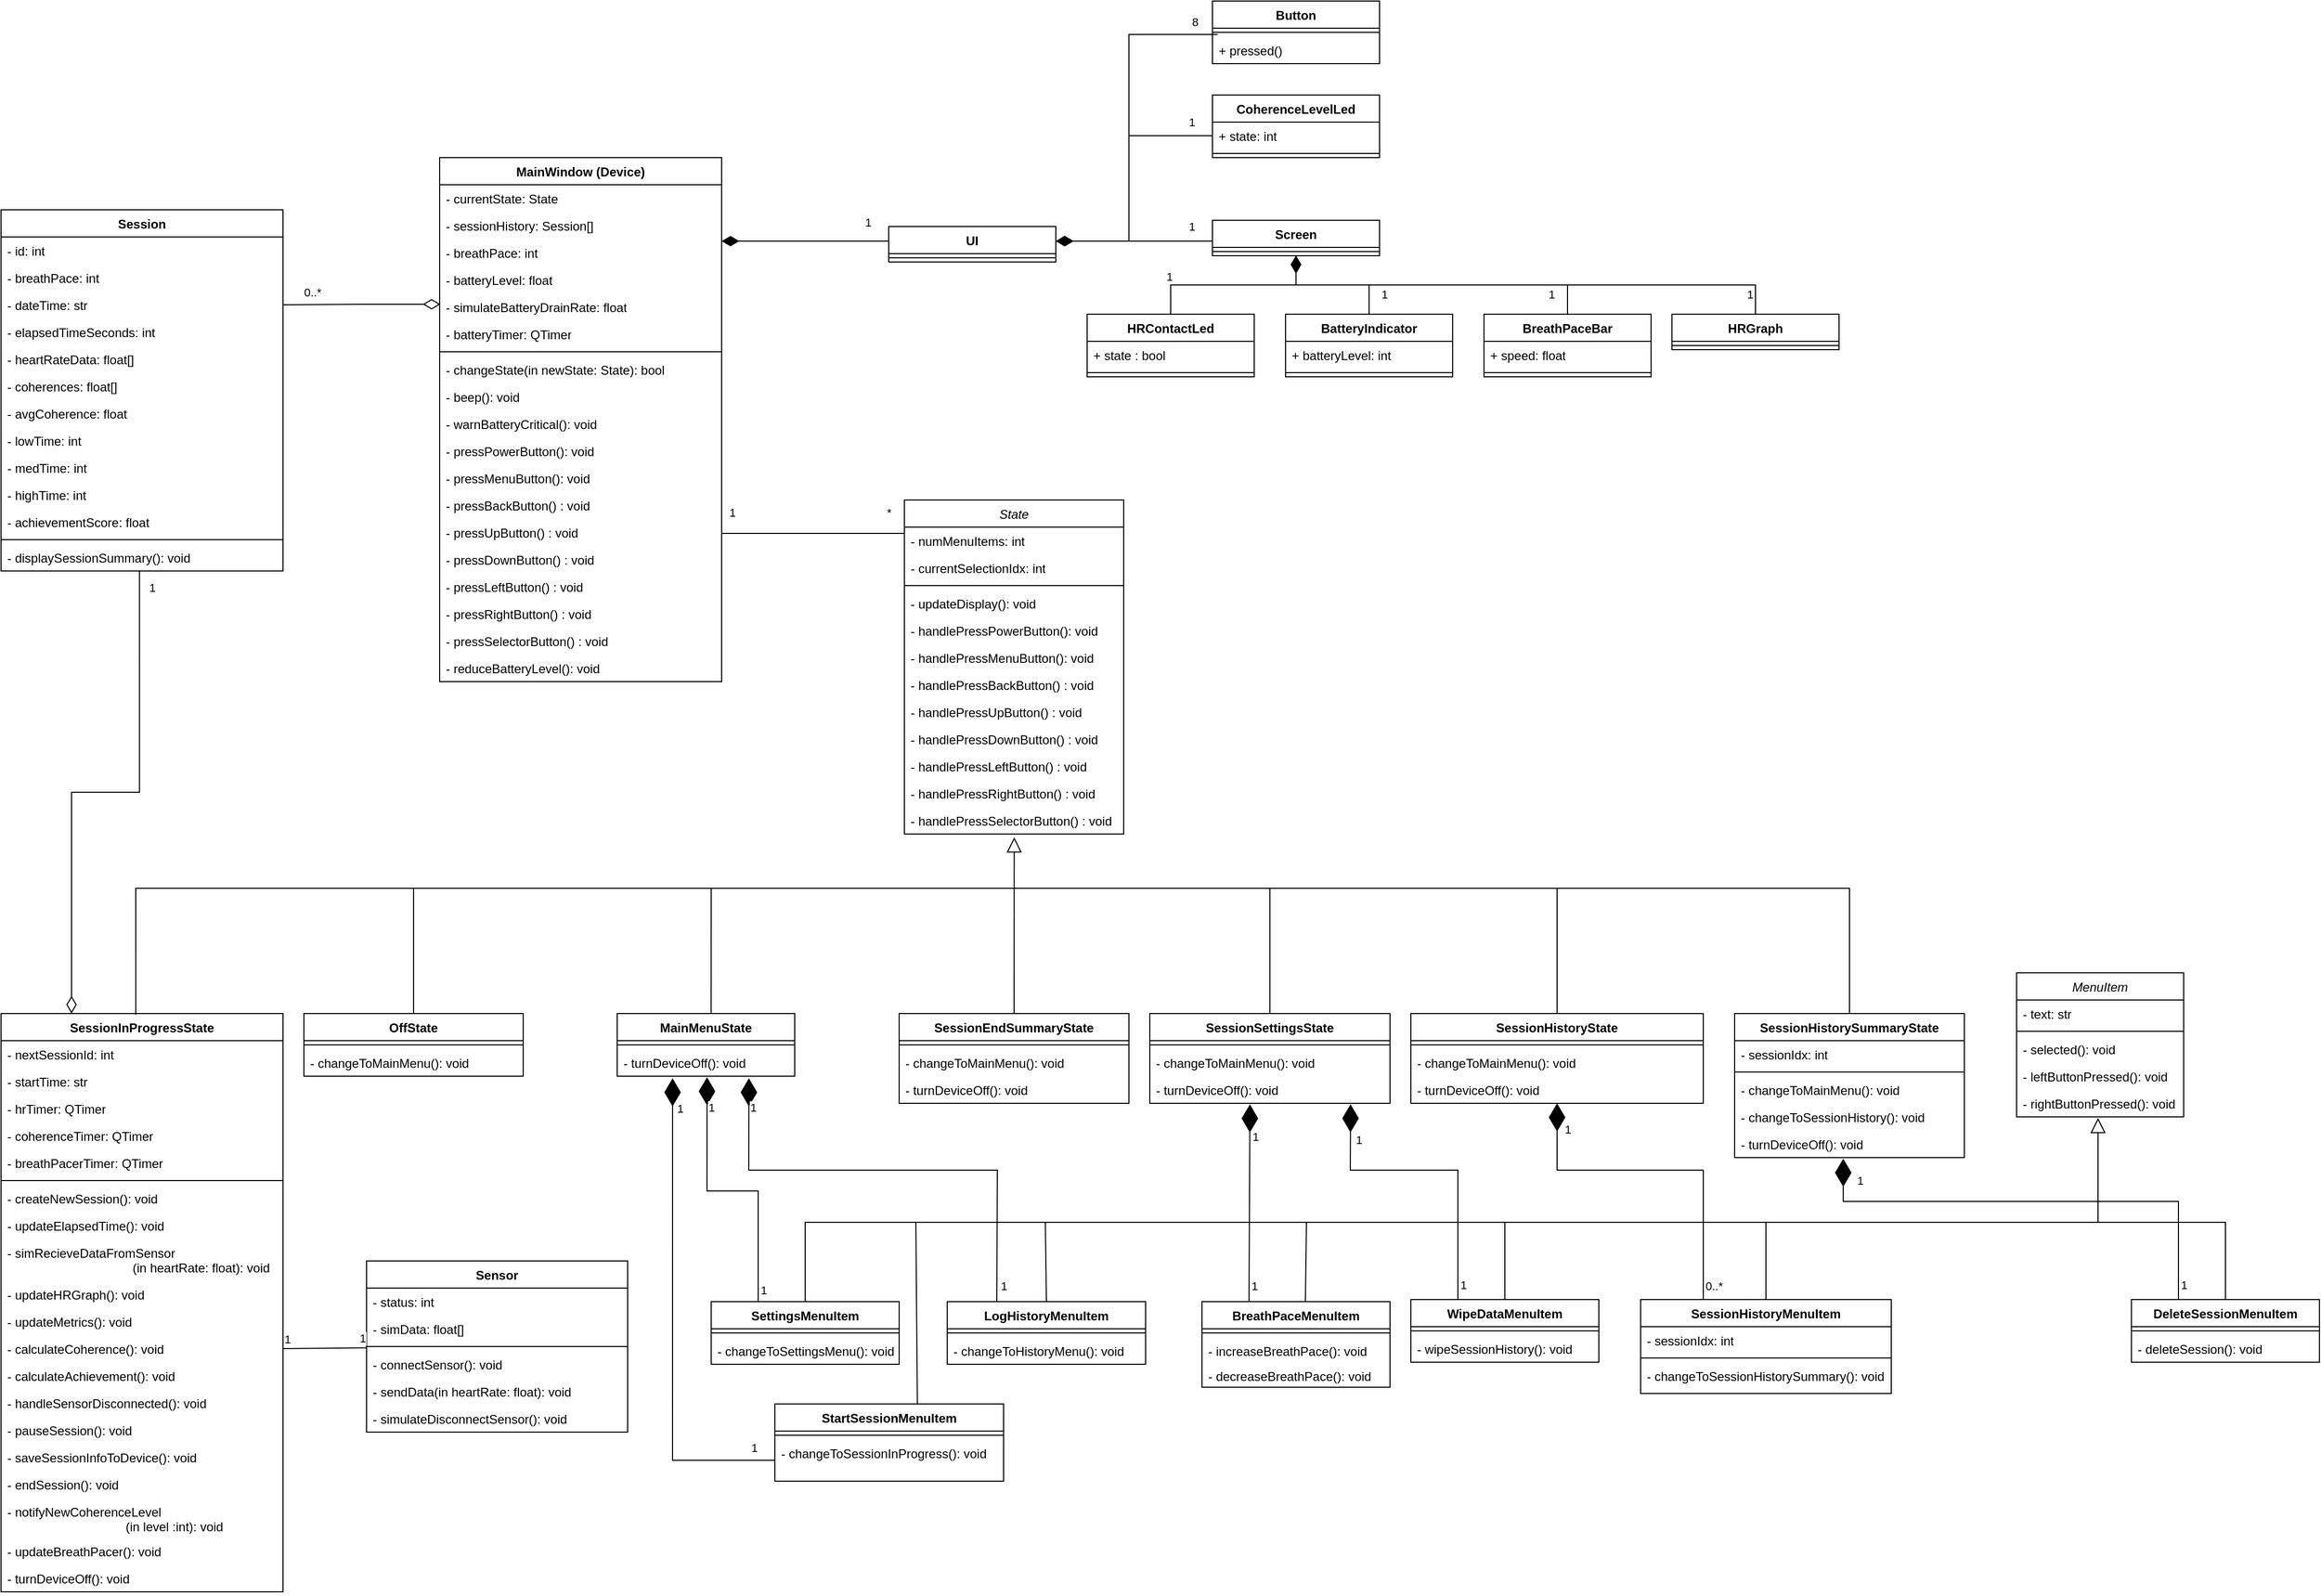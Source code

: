 <mxfile version="21.1.6" type="device">
  <diagram name="Page-1" id="iYqUfFiw8Jmmbv6zQ1Do">
    <mxGraphModel dx="2960" dy="3917" grid="1" gridSize="10" guides="1" tooltips="1" connect="1" arrows="1" fold="1" page="1" pageScale="1" pageWidth="827" pageHeight="1169" math="0" shadow="0">
      <root>
        <mxCell id="0" />
        <mxCell id="1" parent="0" />
        <mxCell id="FOzziEKIpKf2YBldrL9E-5" value="MainWindow (Device)" style="swimlane;fontStyle=1;align=center;verticalAlign=top;childLayout=stackLayout;horizontal=1;startSize=26;horizontalStack=0;resizeParent=1;resizeParentMax=0;resizeLast=0;collapsible=1;marginBottom=0;whiteSpace=wrap;html=1;" parent="1" vertex="1">
          <mxGeometry x="660" y="-810" width="270" height="502" as="geometry" />
        </mxCell>
        <mxCell id="FOzziEKIpKf2YBldrL9E-6" value="- currentState: State" style="text;strokeColor=none;fillColor=none;align=left;verticalAlign=top;spacingLeft=4;spacingRight=4;overflow=hidden;rotatable=0;points=[[0,0.5],[1,0.5]];portConstraint=eastwest;whiteSpace=wrap;html=1;" parent="FOzziEKIpKf2YBldrL9E-5" vertex="1">
          <mxGeometry y="26" width="270" height="26" as="geometry" />
        </mxCell>
        <mxCell id="ISorvKZLmLzE2qO5nAt--166" value="- sessionHistory: Session[]" style="text;strokeColor=none;fillColor=none;align=left;verticalAlign=top;spacingLeft=4;spacingRight=4;overflow=hidden;rotatable=0;points=[[0,0.5],[1,0.5]];portConstraint=eastwest;whiteSpace=wrap;html=1;" parent="FOzziEKIpKf2YBldrL9E-5" vertex="1">
          <mxGeometry y="52" width="270" height="26" as="geometry" />
        </mxCell>
        <mxCell id="ISorvKZLmLzE2qO5nAt--64" value="- breathPace: int" style="text;strokeColor=none;fillColor=none;align=left;verticalAlign=top;spacingLeft=4;spacingRight=4;overflow=hidden;rotatable=0;points=[[0,0.5],[1,0.5]];portConstraint=eastwest;whiteSpace=wrap;html=1;" parent="FOzziEKIpKf2YBldrL9E-5" vertex="1">
          <mxGeometry y="78" width="270" height="26" as="geometry" />
        </mxCell>
        <mxCell id="ISorvKZLmLzE2qO5nAt--47" value="- batteryLevel: float" style="text;strokeColor=none;fillColor=none;align=left;verticalAlign=top;spacingLeft=4;spacingRight=4;overflow=hidden;rotatable=0;points=[[0,0.5],[1,0.5]];portConstraint=eastwest;whiteSpace=wrap;html=1;" parent="FOzziEKIpKf2YBldrL9E-5" vertex="1">
          <mxGeometry y="104" width="270" height="26" as="geometry" />
        </mxCell>
        <mxCell id="ISorvKZLmLzE2qO5nAt--50" value="- simulateBatteryDrainRate: float" style="text;strokeColor=none;fillColor=none;align=left;verticalAlign=top;spacingLeft=4;spacingRight=4;overflow=hidden;rotatable=0;points=[[0,0.5],[1,0.5]];portConstraint=eastwest;whiteSpace=wrap;html=1;" parent="FOzziEKIpKf2YBldrL9E-5" vertex="1">
          <mxGeometry y="130" width="270" height="26" as="geometry" />
        </mxCell>
        <mxCell id="zsQ9sIeDxZdNcWnOAN6T-88" value="- batteryTimer: QTimer" style="text;strokeColor=none;fillColor=none;align=left;verticalAlign=top;spacingLeft=4;spacingRight=4;overflow=hidden;rotatable=0;points=[[0,0.5],[1,0.5]];portConstraint=eastwest;whiteSpace=wrap;html=1;" vertex="1" parent="FOzziEKIpKf2YBldrL9E-5">
          <mxGeometry y="156" width="270" height="26" as="geometry" />
        </mxCell>
        <mxCell id="FOzziEKIpKf2YBldrL9E-7" value="" style="line;strokeWidth=1;fillColor=none;align=left;verticalAlign=middle;spacingTop=-1;spacingLeft=3;spacingRight=3;rotatable=0;labelPosition=right;points=[];portConstraint=eastwest;strokeColor=inherit;" parent="FOzziEKIpKf2YBldrL9E-5" vertex="1">
          <mxGeometry y="182" width="270" height="8" as="geometry" />
        </mxCell>
        <mxCell id="ISorvKZLmLzE2qO5nAt--59" value="- changeState(in newState: State): bool" style="text;strokeColor=none;fillColor=none;align=left;verticalAlign=top;spacingLeft=4;spacingRight=4;overflow=hidden;rotatable=0;points=[[0,0.5],[1,0.5]];portConstraint=eastwest;whiteSpace=wrap;html=1;" parent="FOzziEKIpKf2YBldrL9E-5" vertex="1">
          <mxGeometry y="190" width="270" height="26" as="geometry" />
        </mxCell>
        <mxCell id="ISorvKZLmLzE2qO5nAt--68" value="- beep(): void" style="text;strokeColor=none;fillColor=none;align=left;verticalAlign=top;spacingLeft=4;spacingRight=4;overflow=hidden;rotatable=0;points=[[0,0.5],[1,0.5]];portConstraint=eastwest;whiteSpace=wrap;html=1;" parent="FOzziEKIpKf2YBldrL9E-5" vertex="1">
          <mxGeometry y="216" width="270" height="26" as="geometry" />
        </mxCell>
        <mxCell id="zsQ9sIeDxZdNcWnOAN6T-91" value="- warnBatteryCritical(): void" style="text;strokeColor=none;fillColor=none;align=left;verticalAlign=top;spacingLeft=4;spacingRight=4;overflow=hidden;rotatable=0;points=[[0,0.5],[1,0.5]];portConstraint=eastwest;whiteSpace=wrap;html=1;" vertex="1" parent="FOzziEKIpKf2YBldrL9E-5">
          <mxGeometry y="242" width="270" height="26" as="geometry" />
        </mxCell>
        <mxCell id="ISorvKZLmLzE2qO5nAt--232" value="- pressPowerButton(): void" style="text;strokeColor=none;fillColor=none;align=left;verticalAlign=top;spacingLeft=4;spacingRight=4;overflow=hidden;rotatable=0;points=[[0,0.5],[1,0.5]];portConstraint=eastwest;whiteSpace=wrap;html=1;" parent="FOzziEKIpKf2YBldrL9E-5" vertex="1">
          <mxGeometry y="268" width="270" height="26" as="geometry" />
        </mxCell>
        <mxCell id="ISorvKZLmLzE2qO5nAt--233" value="- pressMenuButton(): void" style="text;strokeColor=none;fillColor=none;align=left;verticalAlign=top;spacingLeft=4;spacingRight=4;overflow=hidden;rotatable=0;points=[[0,0.5],[1,0.5]];portConstraint=eastwest;whiteSpace=wrap;html=1;" parent="FOzziEKIpKf2YBldrL9E-5" vertex="1">
          <mxGeometry y="294" width="270" height="26" as="geometry" />
        </mxCell>
        <mxCell id="ISorvKZLmLzE2qO5nAt--234" value="- pressBackButton() : void" style="text;strokeColor=none;fillColor=none;align=left;verticalAlign=top;spacingLeft=4;spacingRight=4;overflow=hidden;rotatable=0;points=[[0,0.5],[1,0.5]];portConstraint=eastwest;whiteSpace=wrap;html=1;" parent="FOzziEKIpKf2YBldrL9E-5" vertex="1">
          <mxGeometry y="320" width="270" height="26" as="geometry" />
        </mxCell>
        <mxCell id="ISorvKZLmLzE2qO5nAt--235" value="- pressUpButton() : void" style="text;strokeColor=none;fillColor=none;align=left;verticalAlign=top;spacingLeft=4;spacingRight=4;overflow=hidden;rotatable=0;points=[[0,0.5],[1,0.5]];portConstraint=eastwest;whiteSpace=wrap;html=1;" parent="FOzziEKIpKf2YBldrL9E-5" vertex="1">
          <mxGeometry y="346" width="270" height="26" as="geometry" />
        </mxCell>
        <mxCell id="ISorvKZLmLzE2qO5nAt--236" value="- pressDownButton() : void" style="text;strokeColor=none;fillColor=none;align=left;verticalAlign=top;spacingLeft=4;spacingRight=4;overflow=hidden;rotatable=0;points=[[0,0.5],[1,0.5]];portConstraint=eastwest;whiteSpace=wrap;html=1;" parent="FOzziEKIpKf2YBldrL9E-5" vertex="1">
          <mxGeometry y="372" width="270" height="26" as="geometry" />
        </mxCell>
        <mxCell id="ISorvKZLmLzE2qO5nAt--237" value="- pressLeftButton() : void" style="text;strokeColor=none;fillColor=none;align=left;verticalAlign=top;spacingLeft=4;spacingRight=4;overflow=hidden;rotatable=0;points=[[0,0.5],[1,0.5]];portConstraint=eastwest;whiteSpace=wrap;html=1;" parent="FOzziEKIpKf2YBldrL9E-5" vertex="1">
          <mxGeometry y="398" width="270" height="26" as="geometry" />
        </mxCell>
        <mxCell id="ISorvKZLmLzE2qO5nAt--238" value="- pressRightButton() : void" style="text;strokeColor=none;fillColor=none;align=left;verticalAlign=top;spacingLeft=4;spacingRight=4;overflow=hidden;rotatable=0;points=[[0,0.5],[1,0.5]];portConstraint=eastwest;whiteSpace=wrap;html=1;" parent="FOzziEKIpKf2YBldrL9E-5" vertex="1">
          <mxGeometry y="424" width="270" height="26" as="geometry" />
        </mxCell>
        <mxCell id="ISorvKZLmLzE2qO5nAt--239" value="- pressSelectorButton() : void" style="text;strokeColor=none;fillColor=none;align=left;verticalAlign=top;spacingLeft=4;spacingRight=4;overflow=hidden;rotatable=0;points=[[0,0.5],[1,0.5]];portConstraint=eastwest;whiteSpace=wrap;html=1;" parent="FOzziEKIpKf2YBldrL9E-5" vertex="1">
          <mxGeometry y="450" width="270" height="26" as="geometry" />
        </mxCell>
        <mxCell id="zsQ9sIeDxZdNcWnOAN6T-167" value="- reduceBatteryLevel(): void" style="text;strokeColor=none;fillColor=none;align=left;verticalAlign=top;spacingLeft=4;spacingRight=4;overflow=hidden;rotatable=0;points=[[0,0.5],[1,0.5]];portConstraint=eastwest;whiteSpace=wrap;html=1;" vertex="1" parent="FOzziEKIpKf2YBldrL9E-5">
          <mxGeometry y="476" width="270" height="26" as="geometry" />
        </mxCell>
        <mxCell id="FOzziEKIpKf2YBldrL9E-9" value="Sensor" style="swimlane;fontStyle=1;align=center;verticalAlign=top;childLayout=stackLayout;horizontal=1;startSize=26;horizontalStack=0;resizeParent=1;resizeParentMax=0;resizeLast=0;collapsible=1;marginBottom=0;whiteSpace=wrap;html=1;" parent="1" vertex="1">
          <mxGeometry x="590" y="247" width="250" height="164" as="geometry" />
        </mxCell>
        <mxCell id="FOzziEKIpKf2YBldrL9E-10" value="- status: int" style="text;strokeColor=none;fillColor=none;align=left;verticalAlign=top;spacingLeft=4;spacingRight=4;overflow=hidden;rotatable=0;points=[[0,0.5],[1,0.5]];portConstraint=eastwest;whiteSpace=wrap;html=1;" parent="FOzziEKIpKf2YBldrL9E-9" vertex="1">
          <mxGeometry y="26" width="250" height="26" as="geometry" />
        </mxCell>
        <mxCell id="ISorvKZLmLzE2qO5nAt--255" value="- simData: float[]" style="text;strokeColor=none;fillColor=none;align=left;verticalAlign=top;spacingLeft=4;spacingRight=4;overflow=hidden;rotatable=0;points=[[0,0.5],[1,0.5]];portConstraint=eastwest;whiteSpace=wrap;html=1;" parent="FOzziEKIpKf2YBldrL9E-9" vertex="1">
          <mxGeometry y="52" width="250" height="26" as="geometry" />
        </mxCell>
        <mxCell id="FOzziEKIpKf2YBldrL9E-11" value="" style="line;strokeWidth=1;fillColor=none;align=left;verticalAlign=middle;spacingTop=-1;spacingLeft=3;spacingRight=3;rotatable=0;labelPosition=right;points=[];portConstraint=eastwest;strokeColor=inherit;" parent="FOzziEKIpKf2YBldrL9E-9" vertex="1">
          <mxGeometry y="78" width="250" height="8" as="geometry" />
        </mxCell>
        <mxCell id="FOzziEKIpKf2YBldrL9E-12" value="- connectSensor(): void" style="text;strokeColor=none;fillColor=none;align=left;verticalAlign=top;spacingLeft=4;spacingRight=4;overflow=hidden;rotatable=0;points=[[0,0.5],[1,0.5]];portConstraint=eastwest;whiteSpace=wrap;html=1;" parent="FOzziEKIpKf2YBldrL9E-9" vertex="1">
          <mxGeometry y="86" width="250" height="26" as="geometry" />
        </mxCell>
        <mxCell id="zsQ9sIeDxZdNcWnOAN6T-93" value="- sendData(in heartRate: float): void" style="text;strokeColor=none;fillColor=none;align=left;verticalAlign=top;spacingLeft=4;spacingRight=4;overflow=hidden;rotatable=0;points=[[0,0.5],[1,0.5]];portConstraint=eastwest;whiteSpace=wrap;html=1;" vertex="1" parent="FOzziEKIpKf2YBldrL9E-9">
          <mxGeometry y="112" width="250" height="26" as="geometry" />
        </mxCell>
        <mxCell id="zsQ9sIeDxZdNcWnOAN6T-154" value="- simulateDisconnectSensor(): void" style="text;strokeColor=none;fillColor=none;align=left;verticalAlign=top;spacingLeft=4;spacingRight=4;overflow=hidden;rotatable=0;points=[[0,0.5],[1,0.5]];portConstraint=eastwest;whiteSpace=wrap;html=1;" vertex="1" parent="FOzziEKIpKf2YBldrL9E-9">
          <mxGeometry y="138" width="250" height="26" as="geometry" />
        </mxCell>
        <mxCell id="ISorvKZLmLzE2qO5nAt--5" value="Button" style="swimlane;fontStyle=1;align=center;verticalAlign=top;childLayout=stackLayout;horizontal=1;startSize=26;horizontalStack=0;resizeParent=1;resizeParentMax=0;resizeLast=0;collapsible=1;marginBottom=0;whiteSpace=wrap;html=1;" parent="1" vertex="1">
          <mxGeometry x="1400" y="-960" width="160" height="60" as="geometry" />
        </mxCell>
        <mxCell id="ISorvKZLmLzE2qO5nAt--7" value="" style="line;strokeWidth=1;fillColor=none;align=left;verticalAlign=middle;spacingTop=-1;spacingLeft=3;spacingRight=3;rotatable=0;labelPosition=right;points=[];portConstraint=eastwest;strokeColor=inherit;" parent="ISorvKZLmLzE2qO5nAt--5" vertex="1">
          <mxGeometry y="26" width="160" height="8" as="geometry" />
        </mxCell>
        <mxCell id="ISorvKZLmLzE2qO5nAt--28" value="+ pressed()" style="text;strokeColor=none;fillColor=none;align=left;verticalAlign=top;spacingLeft=4;spacingRight=4;overflow=hidden;rotatable=0;points=[[0,0.5],[1,0.5]];portConstraint=eastwest;whiteSpace=wrap;html=1;" parent="ISorvKZLmLzE2qO5nAt--5" vertex="1">
          <mxGeometry y="34" width="160" height="26" as="geometry" />
        </mxCell>
        <mxCell id="ISorvKZLmLzE2qO5nAt--96" value="&lt;span style=&quot;font-weight: 400;&quot;&gt;&lt;i&gt;State&lt;/i&gt;&lt;/span&gt;" style="swimlane;fontStyle=1;align=center;verticalAlign=top;childLayout=stackLayout;horizontal=1;startSize=26;horizontalStack=0;resizeParent=1;resizeParentMax=0;resizeLast=0;collapsible=1;marginBottom=0;whiteSpace=wrap;html=1;" parent="1" vertex="1">
          <mxGeometry x="1105" y="-482" width="210" height="320" as="geometry" />
        </mxCell>
        <mxCell id="ISorvKZLmLzE2qO5nAt--230" value="- numMenuItems: int" style="text;strokeColor=none;fillColor=none;align=left;verticalAlign=top;spacingLeft=4;spacingRight=4;overflow=hidden;rotatable=0;points=[[0,0.5],[1,0.5]];portConstraint=eastwest;whiteSpace=wrap;html=1;" parent="ISorvKZLmLzE2qO5nAt--96" vertex="1">
          <mxGeometry y="26" width="210" height="26" as="geometry" />
        </mxCell>
        <mxCell id="ISorvKZLmLzE2qO5nAt--231" value="- currentSelectionIdx: int" style="text;strokeColor=none;fillColor=none;align=left;verticalAlign=top;spacingLeft=4;spacingRight=4;overflow=hidden;rotatable=0;points=[[0,0.5],[1,0.5]];portConstraint=eastwest;whiteSpace=wrap;html=1;" parent="ISorvKZLmLzE2qO5nAt--96" vertex="1">
          <mxGeometry y="52" width="210" height="26" as="geometry" />
        </mxCell>
        <mxCell id="ISorvKZLmLzE2qO5nAt--98" value="" style="line;strokeWidth=1;fillColor=none;align=left;verticalAlign=middle;spacingTop=-1;spacingLeft=3;spacingRight=3;rotatable=0;labelPosition=right;points=[];portConstraint=eastwest;strokeColor=inherit;" parent="ISorvKZLmLzE2qO5nAt--96" vertex="1">
          <mxGeometry y="78" width="210" height="8" as="geometry" />
        </mxCell>
        <mxCell id="ISorvKZLmLzE2qO5nAt--160" value="- updateDisplay(): void" style="text;strokeColor=none;fillColor=none;align=left;verticalAlign=top;spacingLeft=4;spacingRight=4;overflow=hidden;rotatable=0;points=[[0,0.5],[1,0.5]];portConstraint=eastwest;whiteSpace=wrap;html=1;" parent="ISorvKZLmLzE2qO5nAt--96" vertex="1">
          <mxGeometry y="86" width="210" height="26" as="geometry" />
        </mxCell>
        <mxCell id="ISorvKZLmLzE2qO5nAt--101" value="- handlePressPowerButton(): void" style="text;strokeColor=none;fillColor=none;align=left;verticalAlign=top;spacingLeft=4;spacingRight=4;overflow=hidden;rotatable=0;points=[[0,0.5],[1,0.5]];portConstraint=eastwest;whiteSpace=wrap;html=1;" parent="ISorvKZLmLzE2qO5nAt--96" vertex="1">
          <mxGeometry y="112" width="210" height="26" as="geometry" />
        </mxCell>
        <mxCell id="ISorvKZLmLzE2qO5nAt--100" value="- handlePressMenuButton(): void" style="text;strokeColor=none;fillColor=none;align=left;verticalAlign=top;spacingLeft=4;spacingRight=4;overflow=hidden;rotatable=0;points=[[0,0.5],[1,0.5]];portConstraint=eastwest;whiteSpace=wrap;html=1;" parent="ISorvKZLmLzE2qO5nAt--96" vertex="1">
          <mxGeometry y="138" width="210" height="26" as="geometry" />
        </mxCell>
        <mxCell id="ISorvKZLmLzE2qO5nAt--102" value="- handlePressBackButton() : void" style="text;strokeColor=none;fillColor=none;align=left;verticalAlign=top;spacingLeft=4;spacingRight=4;overflow=hidden;rotatable=0;points=[[0,0.5],[1,0.5]];portConstraint=eastwest;whiteSpace=wrap;html=1;" parent="ISorvKZLmLzE2qO5nAt--96" vertex="1">
          <mxGeometry y="164" width="210" height="26" as="geometry" />
        </mxCell>
        <mxCell id="ISorvKZLmLzE2qO5nAt--103" value="- handlePressUpButton() : void" style="text;strokeColor=none;fillColor=none;align=left;verticalAlign=top;spacingLeft=4;spacingRight=4;overflow=hidden;rotatable=0;points=[[0,0.5],[1,0.5]];portConstraint=eastwest;whiteSpace=wrap;html=1;" parent="ISorvKZLmLzE2qO5nAt--96" vertex="1">
          <mxGeometry y="190" width="210" height="26" as="geometry" />
        </mxCell>
        <mxCell id="ISorvKZLmLzE2qO5nAt--104" value="- handlePressDownButton() : void" style="text;strokeColor=none;fillColor=none;align=left;verticalAlign=top;spacingLeft=4;spacingRight=4;overflow=hidden;rotatable=0;points=[[0,0.5],[1,0.5]];portConstraint=eastwest;whiteSpace=wrap;html=1;" parent="ISorvKZLmLzE2qO5nAt--96" vertex="1">
          <mxGeometry y="216" width="210" height="26" as="geometry" />
        </mxCell>
        <mxCell id="ISorvKZLmLzE2qO5nAt--105" value="- handlePressLeftButton() : void" style="text;strokeColor=none;fillColor=none;align=left;verticalAlign=top;spacingLeft=4;spacingRight=4;overflow=hidden;rotatable=0;points=[[0,0.5],[1,0.5]];portConstraint=eastwest;whiteSpace=wrap;html=1;" parent="ISorvKZLmLzE2qO5nAt--96" vertex="1">
          <mxGeometry y="242" width="210" height="26" as="geometry" />
        </mxCell>
        <mxCell id="ISorvKZLmLzE2qO5nAt--106" value="- handlePressRightButton() : void" style="text;strokeColor=none;fillColor=none;align=left;verticalAlign=top;spacingLeft=4;spacingRight=4;overflow=hidden;rotatable=0;points=[[0,0.5],[1,0.5]];portConstraint=eastwest;whiteSpace=wrap;html=1;" parent="ISorvKZLmLzE2qO5nAt--96" vertex="1">
          <mxGeometry y="268" width="210" height="26" as="geometry" />
        </mxCell>
        <mxCell id="ISorvKZLmLzE2qO5nAt--107" value="- handlePressSelectorButton() : void" style="text;strokeColor=none;fillColor=none;align=left;verticalAlign=top;spacingLeft=4;spacingRight=4;overflow=hidden;rotatable=0;points=[[0,0.5],[1,0.5]];portConstraint=eastwest;whiteSpace=wrap;html=1;" parent="ISorvKZLmLzE2qO5nAt--96" vertex="1">
          <mxGeometry y="294" width="210" height="26" as="geometry" />
        </mxCell>
        <mxCell id="ISorvKZLmLzE2qO5nAt--108" value="OffState" style="swimlane;fontStyle=1;align=center;verticalAlign=top;childLayout=stackLayout;horizontal=1;startSize=26;horizontalStack=0;resizeParent=1;resizeParentMax=0;resizeLast=0;collapsible=1;marginBottom=0;whiteSpace=wrap;html=1;" parent="1" vertex="1">
          <mxGeometry x="530" y="10" width="210" height="60" as="geometry" />
        </mxCell>
        <mxCell id="ISorvKZLmLzE2qO5nAt--109" value="" style="line;strokeWidth=1;fillColor=none;align=left;verticalAlign=middle;spacingTop=-1;spacingLeft=3;spacingRight=3;rotatable=0;labelPosition=right;points=[];portConstraint=eastwest;strokeColor=inherit;" parent="ISorvKZLmLzE2qO5nAt--108" vertex="1">
          <mxGeometry y="26" width="210" height="8" as="geometry" />
        </mxCell>
        <mxCell id="ISorvKZLmLzE2qO5nAt--241" value="- changeToMainMenu(): void" style="text;strokeColor=none;fillColor=none;align=left;verticalAlign=top;spacingLeft=4;spacingRight=4;overflow=hidden;rotatable=0;points=[[0,0.5],[1,0.5]];portConstraint=eastwest;whiteSpace=wrap;html=1;fontStyle=0" parent="ISorvKZLmLzE2qO5nAt--108" vertex="1">
          <mxGeometry y="34" width="210" height="26" as="geometry" />
        </mxCell>
        <mxCell id="ISorvKZLmLzE2qO5nAt--118" value="MainMenuState" style="swimlane;fontStyle=1;align=center;verticalAlign=top;childLayout=stackLayout;horizontal=1;startSize=26;horizontalStack=0;resizeParent=1;resizeParentMax=0;resizeLast=0;collapsible=1;marginBottom=0;whiteSpace=wrap;html=1;" parent="1" vertex="1">
          <mxGeometry x="830" y="10" width="170" height="60" as="geometry" />
        </mxCell>
        <mxCell id="ISorvKZLmLzE2qO5nAt--119" value="" style="line;strokeWidth=1;fillColor=none;align=left;verticalAlign=middle;spacingTop=-1;spacingLeft=3;spacingRight=3;rotatable=0;labelPosition=right;points=[];portConstraint=eastwest;strokeColor=inherit;" parent="ISorvKZLmLzE2qO5nAt--118" vertex="1">
          <mxGeometry y="26" width="170" height="8" as="geometry" />
        </mxCell>
        <mxCell id="zsQ9sIeDxZdNcWnOAN6T-179" value="- turnDeviceOff(): void" style="text;strokeColor=none;fillColor=none;align=left;verticalAlign=top;spacingLeft=4;spacingRight=4;overflow=hidden;rotatable=0;points=[[0,0.5],[1,0.5]];portConstraint=eastwest;whiteSpace=wrap;html=1;fontStyle=0" vertex="1" parent="ISorvKZLmLzE2qO5nAt--118">
          <mxGeometry y="34" width="170" height="26" as="geometry" />
        </mxCell>
        <mxCell id="ISorvKZLmLzE2qO5nAt--131" value="SessionSettingsState" style="swimlane;fontStyle=1;align=center;verticalAlign=top;childLayout=stackLayout;horizontal=1;startSize=26;horizontalStack=0;resizeParent=1;resizeParentMax=0;resizeLast=0;collapsible=1;marginBottom=0;whiteSpace=wrap;html=1;" parent="1" vertex="1">
          <mxGeometry x="1340" y="10" width="230" height="86" as="geometry" />
        </mxCell>
        <mxCell id="ISorvKZLmLzE2qO5nAt--134" value="" style="line;strokeWidth=1;fillColor=none;align=left;verticalAlign=middle;spacingTop=-1;spacingLeft=3;spacingRight=3;rotatable=0;labelPosition=right;points=[];portConstraint=eastwest;strokeColor=inherit;" parent="ISorvKZLmLzE2qO5nAt--131" vertex="1">
          <mxGeometry y="26" width="230" height="8" as="geometry" />
        </mxCell>
        <mxCell id="ISorvKZLmLzE2qO5nAt--219" value="- changeToMainMenu(): void" style="text;strokeColor=none;fillColor=none;align=left;verticalAlign=top;spacingLeft=4;spacingRight=4;overflow=hidden;rotatable=0;points=[[0,0.5],[1,0.5]];portConstraint=eastwest;whiteSpace=wrap;html=1;fontStyle=0" parent="ISorvKZLmLzE2qO5nAt--131" vertex="1">
          <mxGeometry y="34" width="230" height="26" as="geometry" />
        </mxCell>
        <mxCell id="zsQ9sIeDxZdNcWnOAN6T-182" value="- turnDeviceOff(): void" style="text;strokeColor=none;fillColor=none;align=left;verticalAlign=top;spacingLeft=4;spacingRight=4;overflow=hidden;rotatable=0;points=[[0,0.5],[1,0.5]];portConstraint=eastwest;whiteSpace=wrap;html=1;fontStyle=0" vertex="1" parent="ISorvKZLmLzE2qO5nAt--131">
          <mxGeometry y="60" width="230" height="26" as="geometry" />
        </mxCell>
        <mxCell id="ISorvKZLmLzE2qO5nAt--143" value="SessionInProgressState" style="swimlane;fontStyle=1;align=center;verticalAlign=top;childLayout=stackLayout;horizontal=1;startSize=26;horizontalStack=0;resizeParent=1;resizeParentMax=0;resizeLast=0;collapsible=1;marginBottom=0;whiteSpace=wrap;html=1;" parent="1" vertex="1">
          <mxGeometry x="240" y="10" width="270" height="554" as="geometry" />
        </mxCell>
        <mxCell id="ISorvKZLmLzE2qO5nAt--61" value="- nextSessionId: int" style="text;strokeColor=none;fillColor=none;align=left;verticalAlign=top;spacingLeft=4;spacingRight=4;overflow=hidden;rotatable=0;points=[[0,0.5],[1,0.5]];portConstraint=eastwest;whiteSpace=wrap;html=1;" parent="ISorvKZLmLzE2qO5nAt--143" vertex="1">
          <mxGeometry y="26" width="270" height="26" as="geometry" />
        </mxCell>
        <mxCell id="zsQ9sIeDxZdNcWnOAN6T-139" value="- startTime: str" style="text;strokeColor=none;fillColor=none;align=left;verticalAlign=top;spacingLeft=4;spacingRight=4;overflow=hidden;rotatable=0;points=[[0,0.5],[1,0.5]];portConstraint=eastwest;whiteSpace=wrap;html=1;" vertex="1" parent="ISorvKZLmLzE2qO5nAt--143">
          <mxGeometry y="52" width="270" height="26" as="geometry" />
        </mxCell>
        <mxCell id="zsQ9sIeDxZdNcWnOAN6T-102" value="- hrTimer: QTimer" style="text;strokeColor=none;fillColor=none;align=left;verticalAlign=top;spacingLeft=4;spacingRight=4;overflow=hidden;rotatable=0;points=[[0,0.5],[1,0.5]];portConstraint=eastwest;whiteSpace=wrap;html=1;" vertex="1" parent="ISorvKZLmLzE2qO5nAt--143">
          <mxGeometry y="78" width="270" height="26" as="geometry" />
        </mxCell>
        <mxCell id="zsQ9sIeDxZdNcWnOAN6T-103" value="- coherenceTimer: QTimer" style="text;strokeColor=none;fillColor=none;align=left;verticalAlign=top;spacingLeft=4;spacingRight=4;overflow=hidden;rotatable=0;points=[[0,0.5],[1,0.5]];portConstraint=eastwest;whiteSpace=wrap;html=1;" vertex="1" parent="ISorvKZLmLzE2qO5nAt--143">
          <mxGeometry y="104" width="270" height="26" as="geometry" />
        </mxCell>
        <mxCell id="zsQ9sIeDxZdNcWnOAN6T-162" value="- breathPacerTimer: QTimer" style="text;strokeColor=none;fillColor=none;align=left;verticalAlign=top;spacingLeft=4;spacingRight=4;overflow=hidden;rotatable=0;points=[[0,0.5],[1,0.5]];portConstraint=eastwest;whiteSpace=wrap;html=1;" vertex="1" parent="ISorvKZLmLzE2qO5nAt--143">
          <mxGeometry y="130" width="270" height="26" as="geometry" />
        </mxCell>
        <mxCell id="ISorvKZLmLzE2qO5nAt--146" value="" style="line;strokeWidth=1;fillColor=none;align=left;verticalAlign=middle;spacingTop=-1;spacingLeft=3;spacingRight=3;rotatable=0;labelPosition=right;points=[];portConstraint=eastwest;strokeColor=inherit;" parent="ISorvKZLmLzE2qO5nAt--143" vertex="1">
          <mxGeometry y="156" width="270" height="8" as="geometry" />
        </mxCell>
        <mxCell id="zsQ9sIeDxZdNcWnOAN6T-224" value="- createNewSession(): void" style="text;strokeColor=none;fillColor=none;align=left;verticalAlign=top;spacingLeft=4;spacingRight=4;overflow=hidden;rotatable=0;points=[[0,0.5],[1,0.5]];portConstraint=eastwest;whiteSpace=wrap;html=1;" vertex="1" parent="ISorvKZLmLzE2qO5nAt--143">
          <mxGeometry y="164" width="270" height="26" as="geometry" />
        </mxCell>
        <mxCell id="zsQ9sIeDxZdNcWnOAN6T-122" value="- updateElapsedTime(): void" style="text;strokeColor=none;fillColor=none;align=left;verticalAlign=top;spacingLeft=4;spacingRight=4;overflow=hidden;rotatable=0;points=[[0,0.5],[1,0.5]];portConstraint=eastwest;whiteSpace=wrap;html=1;" vertex="1" parent="ISorvKZLmLzE2qO5nAt--143">
          <mxGeometry y="190" width="270" height="26" as="geometry" />
        </mxCell>
        <mxCell id="zsQ9sIeDxZdNcWnOAN6T-112" value="- simRecieveDataFromSensor&lt;br&gt;&amp;nbsp; &amp;nbsp; &amp;nbsp; &amp;nbsp; &amp;nbsp; &amp;nbsp; &amp;nbsp; &amp;nbsp; &amp;nbsp; &amp;nbsp; &amp;nbsp; &amp;nbsp; &amp;nbsp; &amp;nbsp; &amp;nbsp; &amp;nbsp; &amp;nbsp; &amp;nbsp; (in heartRate: float): void&amp;nbsp;" style="text;strokeColor=none;fillColor=none;align=left;verticalAlign=top;spacingLeft=4;spacingRight=4;overflow=hidden;rotatable=0;points=[[0,0.5],[1,0.5]];portConstraint=eastwest;whiteSpace=wrap;html=1;" vertex="1" parent="ISorvKZLmLzE2qO5nAt--143">
          <mxGeometry y="216" width="270" height="40" as="geometry" />
        </mxCell>
        <mxCell id="zsQ9sIeDxZdNcWnOAN6T-115" value="- updateHRGraph(): void" style="text;strokeColor=none;fillColor=none;align=left;verticalAlign=top;spacingLeft=4;spacingRight=4;overflow=hidden;rotatable=0;points=[[0,0.5],[1,0.5]];portConstraint=eastwest;whiteSpace=wrap;html=1;fontStyle=0" vertex="1" parent="ISorvKZLmLzE2qO5nAt--143">
          <mxGeometry y="256" width="270" height="26" as="geometry" />
        </mxCell>
        <mxCell id="zsQ9sIeDxZdNcWnOAN6T-109" value="- updateMetrics(): void" style="text;strokeColor=none;fillColor=none;align=left;verticalAlign=top;spacingLeft=4;spacingRight=4;overflow=hidden;rotatable=0;points=[[0,0.5],[1,0.5]];portConstraint=eastwest;whiteSpace=wrap;html=1;" vertex="1" parent="ISorvKZLmLzE2qO5nAt--143">
          <mxGeometry y="282" width="270" height="26" as="geometry" />
        </mxCell>
        <mxCell id="zsQ9sIeDxZdNcWnOAN6T-105" value="- calculateCoherence(): void" style="text;strokeColor=none;fillColor=none;align=left;verticalAlign=top;spacingLeft=4;spacingRight=4;overflow=hidden;rotatable=0;points=[[0,0.5],[1,0.5]];portConstraint=eastwest;whiteSpace=wrap;html=1;" vertex="1" parent="ISorvKZLmLzE2qO5nAt--143">
          <mxGeometry y="308" width="270" height="26" as="geometry" />
        </mxCell>
        <mxCell id="zsQ9sIeDxZdNcWnOAN6T-106" value="- calculateAchievement(): void" style="text;strokeColor=none;fillColor=none;align=left;verticalAlign=top;spacingLeft=4;spacingRight=4;overflow=hidden;rotatable=0;points=[[0,0.5],[1,0.5]];portConstraint=eastwest;whiteSpace=wrap;html=1;" vertex="1" parent="ISorvKZLmLzE2qO5nAt--143">
          <mxGeometry y="334" width="270" height="26" as="geometry" />
        </mxCell>
        <mxCell id="zsQ9sIeDxZdNcWnOAN6T-92" value="- handleSensorDisconnected(): void" style="text;strokeColor=none;fillColor=none;align=left;verticalAlign=top;spacingLeft=4;spacingRight=4;overflow=hidden;rotatable=0;points=[[0,0.5],[1,0.5]];portConstraint=eastwest;whiteSpace=wrap;html=1;" vertex="1" parent="ISorvKZLmLzE2qO5nAt--143">
          <mxGeometry y="360" width="270" height="26" as="geometry" />
        </mxCell>
        <mxCell id="zsQ9sIeDxZdNcWnOAN6T-153" value="- pauseSession(): void" style="text;strokeColor=none;fillColor=none;align=left;verticalAlign=top;spacingLeft=4;spacingRight=4;overflow=hidden;rotatable=0;points=[[0,0.5],[1,0.5]];portConstraint=eastwest;whiteSpace=wrap;html=1;fontStyle=0" vertex="1" parent="ISorvKZLmLzE2qO5nAt--143">
          <mxGeometry y="386" width="270" height="26" as="geometry" />
        </mxCell>
        <mxCell id="ISorvKZLmLzE2qO5nAt--218" value="- saveSessionInfoToDevice(): void" style="text;strokeColor=none;fillColor=none;align=left;verticalAlign=top;spacingLeft=4;spacingRight=4;overflow=hidden;rotatable=0;points=[[0,0.5],[1,0.5]];portConstraint=eastwest;whiteSpace=wrap;html=1;fontStyle=0" parent="ISorvKZLmLzE2qO5nAt--143" vertex="1">
          <mxGeometry y="412" width="270" height="26" as="geometry" />
        </mxCell>
        <mxCell id="ISorvKZLmLzE2qO5nAt--165" value="- endSession(): void" style="text;strokeColor=none;fillColor=none;align=left;verticalAlign=top;spacingLeft=4;spacingRight=4;overflow=hidden;rotatable=0;points=[[0,0.5],[1,0.5]];portConstraint=eastwest;whiteSpace=wrap;html=1;fontStyle=0" parent="ISorvKZLmLzE2qO5nAt--143" vertex="1">
          <mxGeometry y="438" width="270" height="26" as="geometry" />
        </mxCell>
        <mxCell id="ISorvKZLmLzE2qO5nAt--254" value="- notifyNewCoherenceLevel&lt;br&gt;&amp;nbsp; &amp;nbsp; &amp;nbsp; &amp;nbsp; &amp;nbsp; &amp;nbsp; &amp;nbsp; &amp;nbsp; &amp;nbsp; &amp;nbsp; &amp;nbsp; &amp;nbsp; &amp;nbsp; &amp;nbsp; &amp;nbsp; &amp;nbsp; &amp;nbsp; (in level :int): void" style="text;strokeColor=none;fillColor=none;align=left;verticalAlign=top;spacingLeft=4;spacingRight=4;overflow=hidden;rotatable=0;points=[[0,0.5],[1,0.5]];portConstraint=eastwest;whiteSpace=wrap;html=1;fontStyle=0" parent="ISorvKZLmLzE2qO5nAt--143" vertex="1">
          <mxGeometry y="464" width="270" height="38" as="geometry" />
        </mxCell>
        <mxCell id="zsQ9sIeDxZdNcWnOAN6T-163" value="- updateBreathPacer(): void" style="text;strokeColor=none;fillColor=none;align=left;verticalAlign=top;spacingLeft=4;spacingRight=4;overflow=hidden;rotatable=0;points=[[0,0.5],[1,0.5]];portConstraint=eastwest;whiteSpace=wrap;html=1;" vertex="1" parent="ISorvKZLmLzE2qO5nAt--143">
          <mxGeometry y="502" width="270" height="26" as="geometry" />
        </mxCell>
        <mxCell id="zsQ9sIeDxZdNcWnOAN6T-181" value="- turnDeviceOff(): void" style="text;strokeColor=none;fillColor=none;align=left;verticalAlign=top;spacingLeft=4;spacingRight=4;overflow=hidden;rotatable=0;points=[[0,0.5],[1,0.5]];portConstraint=eastwest;whiteSpace=wrap;html=1;fontStyle=0" vertex="1" parent="ISorvKZLmLzE2qO5nAt--143">
          <mxGeometry y="528" width="270" height="26" as="geometry" />
        </mxCell>
        <mxCell id="ISorvKZLmLzE2qO5nAt--167" value="SessionEndSummaryState" style="swimlane;fontStyle=1;align=center;verticalAlign=top;childLayout=stackLayout;horizontal=1;startSize=26;horizontalStack=0;resizeParent=1;resizeParentMax=0;resizeLast=0;collapsible=1;marginBottom=0;whiteSpace=wrap;html=1;" parent="1" vertex="1">
          <mxGeometry x="1100" y="10" width="220" height="86" as="geometry" />
        </mxCell>
        <mxCell id="ISorvKZLmLzE2qO5nAt--178" value="" style="line;strokeWidth=1;fillColor=none;align=left;verticalAlign=middle;spacingTop=-1;spacingLeft=3;spacingRight=3;rotatable=0;labelPosition=right;points=[];portConstraint=eastwest;strokeColor=inherit;" parent="ISorvKZLmLzE2qO5nAt--167" vertex="1">
          <mxGeometry y="26" width="220" height="8" as="geometry" />
        </mxCell>
        <mxCell id="ISorvKZLmLzE2qO5nAt--217" value="- changeToMainMenu(): void" style="text;strokeColor=none;fillColor=none;align=left;verticalAlign=top;spacingLeft=4;spacingRight=4;overflow=hidden;rotatable=0;points=[[0,0.5],[1,0.5]];portConstraint=eastwest;whiteSpace=wrap;html=1;fontStyle=0" parent="ISorvKZLmLzE2qO5nAt--167" vertex="1">
          <mxGeometry y="34" width="220" height="26" as="geometry" />
        </mxCell>
        <mxCell id="zsQ9sIeDxZdNcWnOAN6T-180" value="- turnDeviceOff(): void" style="text;strokeColor=none;fillColor=none;align=left;verticalAlign=top;spacingLeft=4;spacingRight=4;overflow=hidden;rotatable=0;points=[[0,0.5],[1,0.5]];portConstraint=eastwest;whiteSpace=wrap;html=1;fontStyle=0" vertex="1" parent="ISorvKZLmLzE2qO5nAt--167">
          <mxGeometry y="60" width="220" height="26" as="geometry" />
        </mxCell>
        <mxCell id="ISorvKZLmLzE2qO5nAt--190" value="SessionHistoryState" style="swimlane;fontStyle=1;align=center;verticalAlign=top;childLayout=stackLayout;horizontal=1;startSize=26;horizontalStack=0;resizeParent=1;resizeParentMax=0;resizeLast=0;collapsible=1;marginBottom=0;whiteSpace=wrap;html=1;" parent="1" vertex="1">
          <mxGeometry x="1590" y="10" width="280" height="86" as="geometry" />
        </mxCell>
        <mxCell id="ISorvKZLmLzE2qO5nAt--193" value="" style="line;strokeWidth=1;fillColor=none;align=left;verticalAlign=middle;spacingTop=-1;spacingLeft=3;spacingRight=3;rotatable=0;labelPosition=right;points=[];portConstraint=eastwest;strokeColor=inherit;" parent="ISorvKZLmLzE2qO5nAt--190" vertex="1">
          <mxGeometry y="26" width="280" height="8" as="geometry" />
        </mxCell>
        <mxCell id="ISorvKZLmLzE2qO5nAt--226" value="- changeToMainMenu(): void" style="text;strokeColor=none;fillColor=none;align=left;verticalAlign=top;spacingLeft=4;spacingRight=4;overflow=hidden;rotatable=0;points=[[0,0.5],[1,0.5]];portConstraint=eastwest;whiteSpace=wrap;html=1;fontStyle=0" parent="ISorvKZLmLzE2qO5nAt--190" vertex="1">
          <mxGeometry y="34" width="280" height="26" as="geometry" />
        </mxCell>
        <mxCell id="zsQ9sIeDxZdNcWnOAN6T-183" value="- turnDeviceOff(): void" style="text;strokeColor=none;fillColor=none;align=left;verticalAlign=top;spacingLeft=4;spacingRight=4;overflow=hidden;rotatable=0;points=[[0,0.5],[1,0.5]];portConstraint=eastwest;whiteSpace=wrap;html=1;fontStyle=0" vertex="1" parent="ISorvKZLmLzE2qO5nAt--190">
          <mxGeometry y="60" width="280" height="26" as="geometry" />
        </mxCell>
        <mxCell id="ISorvKZLmLzE2qO5nAt--205" value="SessionHistorySummaryState" style="swimlane;fontStyle=1;align=center;verticalAlign=top;childLayout=stackLayout;horizontal=1;startSize=26;horizontalStack=0;resizeParent=1;resizeParentMax=0;resizeLast=0;collapsible=1;marginBottom=0;whiteSpace=wrap;html=1;" parent="1" vertex="1">
          <mxGeometry x="1900" y="10" width="220" height="138" as="geometry" />
        </mxCell>
        <mxCell id="zsQ9sIeDxZdNcWnOAN6T-101" value="- sessionIdx: int" style="text;strokeColor=none;fillColor=none;align=left;verticalAlign=top;spacingLeft=4;spacingRight=4;overflow=hidden;rotatable=0;points=[[0,0.5],[1,0.5]];portConstraint=eastwest;whiteSpace=wrap;html=1;" vertex="1" parent="ISorvKZLmLzE2qO5nAt--205">
          <mxGeometry y="26" width="220" height="26" as="geometry" />
        </mxCell>
        <mxCell id="ISorvKZLmLzE2qO5nAt--206" value="" style="line;strokeWidth=1;fillColor=none;align=left;verticalAlign=middle;spacingTop=-1;spacingLeft=3;spacingRight=3;rotatable=0;labelPosition=right;points=[];portConstraint=eastwest;strokeColor=inherit;" parent="ISorvKZLmLzE2qO5nAt--205" vertex="1">
          <mxGeometry y="52" width="220" height="8" as="geometry" />
        </mxCell>
        <mxCell id="ISorvKZLmLzE2qO5nAt--224" value="- changeToMainMenu(): void" style="text;strokeColor=none;fillColor=none;align=left;verticalAlign=top;spacingLeft=4;spacingRight=4;overflow=hidden;rotatable=0;points=[[0,0.5],[1,0.5]];portConstraint=eastwest;whiteSpace=wrap;html=1;" parent="ISorvKZLmLzE2qO5nAt--205" vertex="1">
          <mxGeometry y="60" width="220" height="26" as="geometry" />
        </mxCell>
        <mxCell id="ISorvKZLmLzE2qO5nAt--225" value="- changeToSessionHistory(): void" style="text;strokeColor=none;fillColor=none;align=left;verticalAlign=top;spacingLeft=4;spacingRight=4;overflow=hidden;rotatable=0;points=[[0,0.5],[1,0.5]];portConstraint=eastwest;whiteSpace=wrap;html=1;" parent="ISorvKZLmLzE2qO5nAt--205" vertex="1">
          <mxGeometry y="86" width="220" height="26" as="geometry" />
        </mxCell>
        <mxCell id="zsQ9sIeDxZdNcWnOAN6T-184" value="- turnDeviceOff(): void" style="text;strokeColor=none;fillColor=none;align=left;verticalAlign=top;spacingLeft=4;spacingRight=4;overflow=hidden;rotatable=0;points=[[0,0.5],[1,0.5]];portConstraint=eastwest;whiteSpace=wrap;html=1;fontStyle=0" vertex="1" parent="ISorvKZLmLzE2qO5nAt--205">
          <mxGeometry y="112" width="220" height="26" as="geometry" />
        </mxCell>
        <mxCell id="ISorvKZLmLzE2qO5nAt--265" value="" style="endArrow=block;endFill=0;endSize=12;html=1;rounded=0;entryX=0.501;entryY=1.122;entryDx=0;entryDy=0;entryPerimeter=0;exitX=0.5;exitY=0;exitDx=0;exitDy=0;" parent="1" source="ISorvKZLmLzE2qO5nAt--167" target="ISorvKZLmLzE2qO5nAt--107" edge="1">
          <mxGeometry width="160" relative="1" as="geometry">
            <mxPoint x="680" y="-80" as="sourcePoint" />
            <mxPoint x="840" y="-80" as="targetPoint" />
          </mxGeometry>
        </mxCell>
        <mxCell id="ISorvKZLmLzE2qO5nAt--266" value="" style="endArrow=none;html=1;rounded=0;exitX=0.478;exitY=0.002;exitDx=0;exitDy=0;exitPerimeter=0;" parent="1" source="ISorvKZLmLzE2qO5nAt--143" edge="1">
          <mxGeometry width="50" height="50" relative="1" as="geometry">
            <mxPoint x="1160" y="-60" as="sourcePoint" />
            <mxPoint x="1210" y="-110" as="targetPoint" />
            <Array as="points">
              <mxPoint x="369" y="-110" />
              <mxPoint x="965" y="-110" />
            </Array>
          </mxGeometry>
        </mxCell>
        <mxCell id="ISorvKZLmLzE2qO5nAt--267" value="" style="endArrow=none;html=1;rounded=0;exitX=0.529;exitY=0.004;exitDx=0;exitDy=0;exitPerimeter=0;" parent="1" source="ISorvKZLmLzE2qO5nAt--118" edge="1">
          <mxGeometry width="50" height="50" relative="1" as="geometry">
            <mxPoint x="1280" y="-40" as="sourcePoint" />
            <mxPoint x="970" y="-110" as="targetPoint" />
            <Array as="points">
              <mxPoint x="920" y="-110" />
            </Array>
          </mxGeometry>
        </mxCell>
        <mxCell id="ISorvKZLmLzE2qO5nAt--268" value="" style="endArrow=none;html=1;rounded=0;exitX=0.5;exitY=0;exitDx=0;exitDy=0;" parent="1" source="ISorvKZLmLzE2qO5nAt--108" edge="1">
          <mxGeometry width="50" height="50" relative="1" as="geometry">
            <mxPoint x="470" y="10" as="sourcePoint" />
            <mxPoint x="1210" y="-110" as="targetPoint" />
            <Array as="points">
              <mxPoint x="635" y="-110" />
            </Array>
          </mxGeometry>
        </mxCell>
        <mxCell id="ISorvKZLmLzE2qO5nAt--270" value="" style="endArrow=none;html=1;rounded=0;entryX=0.5;entryY=0;entryDx=0;entryDy=0;" parent="1" target="ISorvKZLmLzE2qO5nAt--131" edge="1">
          <mxGeometry width="50" height="50" relative="1" as="geometry">
            <mxPoint x="1210" y="-110" as="sourcePoint" />
            <mxPoint x="1330" y="-90" as="targetPoint" />
            <Array as="points">
              <mxPoint x="1455" y="-110" />
            </Array>
          </mxGeometry>
        </mxCell>
        <mxCell id="ISorvKZLmLzE2qO5nAt--271" value="" style="endArrow=none;html=1;rounded=0;entryX=0.5;entryY=0;entryDx=0;entryDy=0;" parent="1" target="ISorvKZLmLzE2qO5nAt--190" edge="1">
          <mxGeometry width="50" height="50" relative="1" as="geometry">
            <mxPoint x="1450" y="-110" as="sourcePoint" />
            <mxPoint x="1695" y="10" as="targetPoint" />
            <Array as="points">
              <mxPoint x="1730" y="-110" />
            </Array>
          </mxGeometry>
        </mxCell>
        <mxCell id="ISorvKZLmLzE2qO5nAt--272" value="" style="endArrow=none;html=1;rounded=0;entryX=0.5;entryY=0;entryDx=0;entryDy=0;" parent="1" target="ISorvKZLmLzE2qO5nAt--205" edge="1">
          <mxGeometry width="50" height="50" relative="1" as="geometry">
            <mxPoint x="1730" y="-110" as="sourcePoint" />
            <mxPoint x="1975" y="10" as="targetPoint" />
            <Array as="points">
              <mxPoint x="2010" y="-110" />
            </Array>
          </mxGeometry>
        </mxCell>
        <mxCell id="ISorvKZLmLzE2qO5nAt--273" value="" style="endArrow=none;endFill=0;endSize=12;html=1;rounded=0;strokeColor=#000000;elbow=vertical;startArrow=none;startFill=0;startSize=12;entryX=0;entryY=0.231;entryDx=0;entryDy=0;entryPerimeter=0;" parent="1" target="ISorvKZLmLzE2qO5nAt--230" edge="1">
          <mxGeometry width="160" relative="1" as="geometry">
            <mxPoint x="930" y="-450" as="sourcePoint" />
            <mxPoint x="1100" y="-450" as="targetPoint" />
          </mxGeometry>
        </mxCell>
        <mxCell id="ISorvKZLmLzE2qO5nAt--274" value="*" style="edgeLabel;html=1;align=center;verticalAlign=middle;resizable=0;points=[];" parent="ISorvKZLmLzE2qO5nAt--273" vertex="1" connectable="0">
          <mxGeometry x="0.755" y="1" relative="1" as="geometry">
            <mxPoint x="6" y="-19" as="offset" />
          </mxGeometry>
        </mxCell>
        <mxCell id="ISorvKZLmLzE2qO5nAt--275" value="1" style="edgeLabel;html=1;align=center;verticalAlign=middle;resizable=0;points=[];" parent="ISorvKZLmLzE2qO5nAt--273" vertex="1" connectable="0">
          <mxGeometry x="-0.74" y="1" relative="1" as="geometry">
            <mxPoint x="-13" y="-19" as="offset" />
          </mxGeometry>
        </mxCell>
        <mxCell id="zsQ9sIeDxZdNcWnOAN6T-1" value="HRContactLed" style="swimlane;fontStyle=1;align=center;verticalAlign=top;childLayout=stackLayout;horizontal=1;startSize=26;horizontalStack=0;resizeParent=1;resizeParentMax=0;resizeLast=0;collapsible=1;marginBottom=0;whiteSpace=wrap;html=1;" vertex="1" parent="1">
          <mxGeometry x="1280" y="-660" width="160" height="60" as="geometry" />
        </mxCell>
        <mxCell id="zsQ9sIeDxZdNcWnOAN6T-5" value="+ state : bool" style="text;strokeColor=none;fillColor=none;align=left;verticalAlign=top;spacingLeft=4;spacingRight=4;overflow=hidden;rotatable=0;points=[[0,0.5],[1,0.5]];portConstraint=eastwest;whiteSpace=wrap;html=1;" vertex="1" parent="zsQ9sIeDxZdNcWnOAN6T-1">
          <mxGeometry y="26" width="160" height="26" as="geometry" />
        </mxCell>
        <mxCell id="zsQ9sIeDxZdNcWnOAN6T-2" value="" style="line;strokeWidth=1;fillColor=none;align=left;verticalAlign=middle;spacingTop=-1;spacingLeft=3;spacingRight=3;rotatable=0;labelPosition=right;points=[];portConstraint=eastwest;strokeColor=inherit;" vertex="1" parent="zsQ9sIeDxZdNcWnOAN6T-1">
          <mxGeometry y="52" width="160" height="8" as="geometry" />
        </mxCell>
        <mxCell id="zsQ9sIeDxZdNcWnOAN6T-10" value="UI" style="swimlane;fontStyle=1;align=center;verticalAlign=top;childLayout=stackLayout;horizontal=1;startSize=26;horizontalStack=0;resizeParent=1;resizeParentMax=0;resizeLast=0;collapsible=1;marginBottom=0;whiteSpace=wrap;html=1;" vertex="1" parent="1">
          <mxGeometry x="1090" y="-744" width="160" height="34" as="geometry" />
        </mxCell>
        <mxCell id="zsQ9sIeDxZdNcWnOAN6T-12" value="" style="line;strokeWidth=1;fillColor=none;align=left;verticalAlign=middle;spacingTop=-1;spacingLeft=3;spacingRight=3;rotatable=0;labelPosition=right;points=[];portConstraint=eastwest;strokeColor=inherit;" vertex="1" parent="zsQ9sIeDxZdNcWnOAN6T-10">
          <mxGeometry y="26" width="160" height="8" as="geometry" />
        </mxCell>
        <mxCell id="zsQ9sIeDxZdNcWnOAN6T-16" value="" style="endArrow=none;html=1;endSize=12;startArrow=diamondThin;startSize=14;startFill=1;edgeStyle=orthogonalEdgeStyle;align=left;verticalAlign=bottom;rounded=0;endFill=0;" edge="1" parent="1">
          <mxGeometry x="-1" y="3" relative="1" as="geometry">
            <mxPoint x="930" y="-730" as="sourcePoint" />
            <mxPoint x="1090" y="-730" as="targetPoint" />
          </mxGeometry>
        </mxCell>
        <mxCell id="zsQ9sIeDxZdNcWnOAN6T-44" value="1" style="edgeLabel;html=1;align=center;verticalAlign=middle;resizable=0;points=[];" vertex="1" connectable="0" parent="zsQ9sIeDxZdNcWnOAN6T-16">
          <mxGeometry x="0.713" y="-5" relative="1" as="geometry">
            <mxPoint x="3" y="-23" as="offset" />
          </mxGeometry>
        </mxCell>
        <mxCell id="zsQ9sIeDxZdNcWnOAN6T-17" value="Screen" style="swimlane;fontStyle=1;align=center;verticalAlign=top;childLayout=stackLayout;horizontal=1;startSize=26;horizontalStack=0;resizeParent=1;resizeParentMax=0;resizeLast=0;collapsible=1;marginBottom=0;whiteSpace=wrap;html=1;" vertex="1" parent="1">
          <mxGeometry x="1400" y="-750" width="160" height="34" as="geometry" />
        </mxCell>
        <mxCell id="zsQ9sIeDxZdNcWnOAN6T-18" value="" style="line;strokeWidth=1;fillColor=none;align=left;verticalAlign=middle;spacingTop=-1;spacingLeft=3;spacingRight=3;rotatable=0;labelPosition=right;points=[];portConstraint=eastwest;strokeColor=inherit;" vertex="1" parent="zsQ9sIeDxZdNcWnOAN6T-17">
          <mxGeometry y="26" width="160" height="8" as="geometry" />
        </mxCell>
        <mxCell id="zsQ9sIeDxZdNcWnOAN6T-21" value="BreathPaceBar" style="swimlane;fontStyle=1;align=center;verticalAlign=top;childLayout=stackLayout;horizontal=1;startSize=26;horizontalStack=0;resizeParent=1;resizeParentMax=0;resizeLast=0;collapsible=1;marginBottom=0;whiteSpace=wrap;html=1;" vertex="1" parent="1">
          <mxGeometry x="1660" y="-660" width="160" height="60" as="geometry" />
        </mxCell>
        <mxCell id="zsQ9sIeDxZdNcWnOAN6T-22" value="+ speed: float" style="text;strokeColor=none;fillColor=none;align=left;verticalAlign=top;spacingLeft=4;spacingRight=4;overflow=hidden;rotatable=0;points=[[0,0.5],[1,0.5]];portConstraint=eastwest;whiteSpace=wrap;html=1;" vertex="1" parent="zsQ9sIeDxZdNcWnOAN6T-21">
          <mxGeometry y="26" width="160" height="26" as="geometry" />
        </mxCell>
        <mxCell id="zsQ9sIeDxZdNcWnOAN6T-23" value="" style="line;strokeWidth=1;fillColor=none;align=left;verticalAlign=middle;spacingTop=-1;spacingLeft=3;spacingRight=3;rotatable=0;labelPosition=right;points=[];portConstraint=eastwest;strokeColor=inherit;" vertex="1" parent="zsQ9sIeDxZdNcWnOAN6T-21">
          <mxGeometry y="52" width="160" height="8" as="geometry" />
        </mxCell>
        <mxCell id="zsQ9sIeDxZdNcWnOAN6T-24" value="BatteryIndicator" style="swimlane;fontStyle=1;align=center;verticalAlign=top;childLayout=stackLayout;horizontal=1;startSize=26;horizontalStack=0;resizeParent=1;resizeParentMax=0;resizeLast=0;collapsible=1;marginBottom=0;whiteSpace=wrap;html=1;" vertex="1" parent="1">
          <mxGeometry x="1470" y="-660" width="160" height="60" as="geometry" />
        </mxCell>
        <mxCell id="zsQ9sIeDxZdNcWnOAN6T-25" value="+ batteryLevel: int" style="text;strokeColor=none;fillColor=none;align=left;verticalAlign=top;spacingLeft=4;spacingRight=4;overflow=hidden;rotatable=0;points=[[0,0.5],[1,0.5]];portConstraint=eastwest;whiteSpace=wrap;html=1;" vertex="1" parent="zsQ9sIeDxZdNcWnOAN6T-24">
          <mxGeometry y="26" width="160" height="26" as="geometry" />
        </mxCell>
        <mxCell id="zsQ9sIeDxZdNcWnOAN6T-26" value="" style="line;strokeWidth=1;fillColor=none;align=left;verticalAlign=middle;spacingTop=-1;spacingLeft=3;spacingRight=3;rotatable=0;labelPosition=right;points=[];portConstraint=eastwest;strokeColor=inherit;" vertex="1" parent="zsQ9sIeDxZdNcWnOAN6T-24">
          <mxGeometry y="52" width="160" height="8" as="geometry" />
        </mxCell>
        <mxCell id="zsQ9sIeDxZdNcWnOAN6T-27" value="CoherenceLevelLed" style="swimlane;fontStyle=1;align=center;verticalAlign=top;childLayout=stackLayout;horizontal=1;startSize=26;horizontalStack=0;resizeParent=1;resizeParentMax=0;resizeLast=0;collapsible=1;marginBottom=0;whiteSpace=wrap;html=1;" vertex="1" parent="1">
          <mxGeometry x="1400" y="-870" width="160" height="60" as="geometry" />
        </mxCell>
        <mxCell id="zsQ9sIeDxZdNcWnOAN6T-28" value="+ state: int" style="text;strokeColor=none;fillColor=none;align=left;verticalAlign=top;spacingLeft=4;spacingRight=4;overflow=hidden;rotatable=0;points=[[0,0.5],[1,0.5]];portConstraint=eastwest;whiteSpace=wrap;html=1;" vertex="1" parent="zsQ9sIeDxZdNcWnOAN6T-27">
          <mxGeometry y="26" width="160" height="26" as="geometry" />
        </mxCell>
        <mxCell id="zsQ9sIeDxZdNcWnOAN6T-29" value="" style="line;strokeWidth=1;fillColor=none;align=left;verticalAlign=middle;spacingTop=-1;spacingLeft=3;spacingRight=3;rotatable=0;labelPosition=right;points=[];portConstraint=eastwest;strokeColor=inherit;" vertex="1" parent="zsQ9sIeDxZdNcWnOAN6T-27">
          <mxGeometry y="52" width="160" height="8" as="geometry" />
        </mxCell>
        <mxCell id="zsQ9sIeDxZdNcWnOAN6T-30" value="" style="endArrow=none;html=1;endSize=12;startArrow=diamondThin;startSize=14;startFill=1;edgeStyle=orthogonalEdgeStyle;align=left;verticalAlign=bottom;rounded=0;entryX=0.031;entryY=-0.077;entryDx=0;entryDy=0;entryPerimeter=0;endFill=0;" edge="1" parent="1" target="ISorvKZLmLzE2qO5nAt--28">
          <mxGeometry x="-1" y="3" relative="1" as="geometry">
            <mxPoint x="1250" y="-730" as="sourcePoint" />
            <mxPoint x="1410" y="-730" as="targetPoint" />
            <Array as="points">
              <mxPoint x="1320" y="-730" />
              <mxPoint x="1320" y="-928" />
            </Array>
          </mxGeometry>
        </mxCell>
        <mxCell id="zsQ9sIeDxZdNcWnOAN6T-38" value="8" style="edgeLabel;html=1;align=center;verticalAlign=middle;resizable=0;points=[];" vertex="1" connectable="0" parent="zsQ9sIeDxZdNcWnOAN6T-30">
          <mxGeometry x="0.876" y="1" relative="1" as="geometry">
            <mxPoint y="-11" as="offset" />
          </mxGeometry>
        </mxCell>
        <mxCell id="zsQ9sIeDxZdNcWnOAN6T-34" value="" style="endArrow=none;html=1;endSize=12;startArrow=diamondThin;startSize=14;startFill=1;edgeStyle=orthogonalEdgeStyle;align=left;verticalAlign=bottom;rounded=0;entryX=0;entryY=0.5;entryDx=0;entryDy=0;endFill=0;" edge="1" parent="1" target="zsQ9sIeDxZdNcWnOAN6T-28">
          <mxGeometry x="-1" y="3" relative="1" as="geometry">
            <mxPoint x="1250" y="-730" as="sourcePoint" />
            <mxPoint x="1410" y="-730" as="targetPoint" />
            <Array as="points">
              <mxPoint x="1320" y="-730" />
              <mxPoint x="1320" y="-831" />
            </Array>
          </mxGeometry>
        </mxCell>
        <mxCell id="zsQ9sIeDxZdNcWnOAN6T-42" value="1" style="edgeLabel;html=1;align=center;verticalAlign=middle;resizable=0;points=[];" vertex="1" connectable="0" parent="zsQ9sIeDxZdNcWnOAN6T-34">
          <mxGeometry x="0.84" y="2" relative="1" as="geometry">
            <mxPoint y="-11" as="offset" />
          </mxGeometry>
        </mxCell>
        <mxCell id="zsQ9sIeDxZdNcWnOAN6T-46" value="&lt;span style=&quot;font-weight: normal;&quot;&gt;&lt;i&gt;MenuItem&lt;/i&gt;&lt;/span&gt;" style="swimlane;fontStyle=1;align=center;verticalAlign=top;childLayout=stackLayout;horizontal=1;startSize=26;horizontalStack=0;resizeParent=1;resizeParentMax=0;resizeLast=0;collapsible=1;marginBottom=0;whiteSpace=wrap;html=1;" vertex="1" parent="1">
          <mxGeometry x="2170" y="-29" width="160" height="138" as="geometry" />
        </mxCell>
        <mxCell id="zsQ9sIeDxZdNcWnOAN6T-49" value="- text: str" style="text;strokeColor=none;fillColor=none;align=left;verticalAlign=top;spacingLeft=4;spacingRight=4;overflow=hidden;rotatable=0;points=[[0,0.5],[1,0.5]];portConstraint=eastwest;whiteSpace=wrap;html=1;" vertex="1" parent="zsQ9sIeDxZdNcWnOAN6T-46">
          <mxGeometry y="26" width="160" height="26" as="geometry" />
        </mxCell>
        <mxCell id="zsQ9sIeDxZdNcWnOAN6T-47" value="" style="line;strokeWidth=1;fillColor=none;align=left;verticalAlign=middle;spacingTop=-1;spacingLeft=3;spacingRight=3;rotatable=0;labelPosition=right;points=[];portConstraint=eastwest;strokeColor=inherit;" vertex="1" parent="zsQ9sIeDxZdNcWnOAN6T-46">
          <mxGeometry y="52" width="160" height="8" as="geometry" />
        </mxCell>
        <mxCell id="zsQ9sIeDxZdNcWnOAN6T-57" value="- selected(): void" style="text;strokeColor=none;fillColor=none;align=left;verticalAlign=top;spacingLeft=4;spacingRight=4;overflow=hidden;rotatable=0;points=[[0,0.5],[1,0.5]];portConstraint=eastwest;whiteSpace=wrap;html=1;" vertex="1" parent="zsQ9sIeDxZdNcWnOAN6T-46">
          <mxGeometry y="60" width="160" height="26" as="geometry" />
        </mxCell>
        <mxCell id="zsQ9sIeDxZdNcWnOAN6T-75" value="- leftButtonPressed(): void" style="text;strokeColor=none;fillColor=none;align=left;verticalAlign=top;spacingLeft=4;spacingRight=4;overflow=hidden;rotatable=0;points=[[0,0.5],[1,0.5]];portConstraint=eastwest;whiteSpace=wrap;html=1;" vertex="1" parent="zsQ9sIeDxZdNcWnOAN6T-46">
          <mxGeometry y="86" width="160" height="26" as="geometry" />
        </mxCell>
        <mxCell id="zsQ9sIeDxZdNcWnOAN6T-76" value="- rightButtonPressed(): void" style="text;strokeColor=none;fillColor=none;align=left;verticalAlign=top;spacingLeft=4;spacingRight=4;overflow=hidden;rotatable=0;points=[[0,0.5],[1,0.5]];portConstraint=eastwest;whiteSpace=wrap;html=1;" vertex="1" parent="zsQ9sIeDxZdNcWnOAN6T-46">
          <mxGeometry y="112" width="160" height="26" as="geometry" />
        </mxCell>
        <mxCell id="zsQ9sIeDxZdNcWnOAN6T-59" value="SettingsMenuItem" style="swimlane;fontStyle=1;align=center;verticalAlign=top;childLayout=stackLayout;horizontal=1;startSize=26;horizontalStack=0;resizeParent=1;resizeParentMax=0;resizeLast=0;collapsible=1;marginBottom=0;whiteSpace=wrap;html=1;" vertex="1" parent="1">
          <mxGeometry x="920" y="286" width="180" height="60" as="geometry" />
        </mxCell>
        <mxCell id="zsQ9sIeDxZdNcWnOAN6T-60" value="" style="line;strokeWidth=1;fillColor=none;align=left;verticalAlign=middle;spacingTop=-1;spacingLeft=3;spacingRight=3;rotatable=0;labelPosition=right;points=[];portConstraint=eastwest;strokeColor=inherit;" vertex="1" parent="zsQ9sIeDxZdNcWnOAN6T-59">
          <mxGeometry y="26" width="180" height="8" as="geometry" />
        </mxCell>
        <mxCell id="ISorvKZLmLzE2qO5nAt--156" value="- changeToSettingsMenu(): void" style="text;strokeColor=none;fillColor=none;align=left;verticalAlign=top;spacingLeft=4;spacingRight=4;overflow=hidden;rotatable=0;points=[[0,0.5],[1,0.5]];portConstraint=eastwest;whiteSpace=wrap;html=1;fontStyle=0" parent="zsQ9sIeDxZdNcWnOAN6T-59" vertex="1">
          <mxGeometry y="34" width="180" height="26" as="geometry" />
        </mxCell>
        <mxCell id="zsQ9sIeDxZdNcWnOAN6T-65" value="LogHistoryMenuItem" style="swimlane;fontStyle=1;align=center;verticalAlign=top;childLayout=stackLayout;horizontal=1;startSize=26;horizontalStack=0;resizeParent=1;resizeParentMax=0;resizeLast=0;collapsible=1;marginBottom=0;whiteSpace=wrap;html=1;" vertex="1" parent="1">
          <mxGeometry x="1146" y="286" width="190" height="60" as="geometry" />
        </mxCell>
        <mxCell id="zsQ9sIeDxZdNcWnOAN6T-66" value="" style="line;strokeWidth=1;fillColor=none;align=left;verticalAlign=middle;spacingTop=-1;spacingLeft=3;spacingRight=3;rotatable=0;labelPosition=right;points=[];portConstraint=eastwest;strokeColor=inherit;" vertex="1" parent="zsQ9sIeDxZdNcWnOAN6T-65">
          <mxGeometry y="26" width="190" height="8" as="geometry" />
        </mxCell>
        <mxCell id="ISorvKZLmLzE2qO5nAt--157" value="- changeToHistoryMenu(): void" style="text;strokeColor=none;fillColor=none;align=left;verticalAlign=top;spacingLeft=4;spacingRight=4;overflow=hidden;rotatable=0;points=[[0,0.5],[1,0.5]];portConstraint=eastwest;whiteSpace=wrap;html=1;fontStyle=0" parent="zsQ9sIeDxZdNcWnOAN6T-65" vertex="1">
          <mxGeometry y="34" width="190" height="26" as="geometry" />
        </mxCell>
        <mxCell id="zsQ9sIeDxZdNcWnOAN6T-67" value="StartSessionMenuItem" style="swimlane;fontStyle=1;align=center;verticalAlign=top;childLayout=stackLayout;horizontal=1;startSize=26;horizontalStack=0;resizeParent=1;resizeParentMax=0;resizeLast=0;collapsible=1;marginBottom=0;whiteSpace=wrap;html=1;" vertex="1" parent="1">
          <mxGeometry x="981" y="384" width="219" height="74" as="geometry" />
        </mxCell>
        <mxCell id="zsQ9sIeDxZdNcWnOAN6T-68" value="" style="line;strokeWidth=1;fillColor=none;align=left;verticalAlign=middle;spacingTop=-1;spacingLeft=3;spacingRight=3;rotatable=0;labelPosition=right;points=[];portConstraint=eastwest;strokeColor=inherit;" vertex="1" parent="zsQ9sIeDxZdNcWnOAN6T-67">
          <mxGeometry y="26" width="219" height="8" as="geometry" />
        </mxCell>
        <mxCell id="ISorvKZLmLzE2qO5nAt--60" value="- changeToSessionInProgress(): void" style="text;strokeColor=none;fillColor=none;align=left;verticalAlign=top;spacingLeft=4;spacingRight=4;overflow=hidden;rotatable=0;points=[[0,0.5],[1,0.5]];portConstraint=eastwest;whiteSpace=wrap;html=1;fontStyle=0" parent="zsQ9sIeDxZdNcWnOAN6T-67" vertex="1">
          <mxGeometry y="34" width="219" height="40" as="geometry" />
        </mxCell>
        <mxCell id="zsQ9sIeDxZdNcWnOAN6T-69" value="DeleteSessionMenuItem" style="swimlane;fontStyle=1;align=center;verticalAlign=top;childLayout=stackLayout;horizontal=1;startSize=26;horizontalStack=0;resizeParent=1;resizeParentMax=0;resizeLast=0;collapsible=1;marginBottom=0;whiteSpace=wrap;html=1;" vertex="1" parent="1">
          <mxGeometry x="2280" y="284" width="180" height="60" as="geometry" />
        </mxCell>
        <mxCell id="zsQ9sIeDxZdNcWnOAN6T-70" value="" style="line;strokeWidth=1;fillColor=none;align=left;verticalAlign=middle;spacingTop=-1;spacingLeft=3;spacingRight=3;rotatable=0;labelPosition=right;points=[];portConstraint=eastwest;strokeColor=inherit;" vertex="1" parent="zsQ9sIeDxZdNcWnOAN6T-69">
          <mxGeometry y="26" width="180" height="8" as="geometry" />
        </mxCell>
        <mxCell id="ISorvKZLmLzE2qO5nAt--216" value="&lt;span style=&quot;font-weight: normal;&quot;&gt;- deleteSession(): void&lt;/span&gt;" style="text;strokeColor=none;fillColor=none;align=left;verticalAlign=top;spacingLeft=4;spacingRight=4;overflow=hidden;rotatable=0;points=[[0,0.5],[1,0.5]];portConstraint=eastwest;whiteSpace=wrap;html=1;fontStyle=1" parent="zsQ9sIeDxZdNcWnOAN6T-69" vertex="1">
          <mxGeometry y="34" width="180" height="26" as="geometry" />
        </mxCell>
        <mxCell id="zsQ9sIeDxZdNcWnOAN6T-71" value="WipeDataMenuItem" style="swimlane;fontStyle=1;align=center;verticalAlign=top;childLayout=stackLayout;horizontal=1;startSize=26;horizontalStack=0;resizeParent=1;resizeParentMax=0;resizeLast=0;collapsible=1;marginBottom=0;whiteSpace=wrap;html=1;" vertex="1" parent="1">
          <mxGeometry x="1590" y="284" width="180" height="60" as="geometry" />
        </mxCell>
        <mxCell id="zsQ9sIeDxZdNcWnOAN6T-72" value="" style="line;strokeWidth=1;fillColor=none;align=left;verticalAlign=middle;spacingTop=-1;spacingLeft=3;spacingRight=3;rotatable=0;labelPosition=right;points=[];portConstraint=eastwest;strokeColor=inherit;" vertex="1" parent="zsQ9sIeDxZdNcWnOAN6T-71">
          <mxGeometry y="26" width="180" height="8" as="geometry" />
        </mxCell>
        <mxCell id="ISorvKZLmLzE2qO5nAt--158" value="- wipeSessionHistory(): void" style="text;strokeColor=none;fillColor=none;align=left;verticalAlign=top;spacingLeft=4;spacingRight=4;overflow=hidden;rotatable=0;points=[[0,0.5],[1,0.5]];portConstraint=eastwest;whiteSpace=wrap;html=1;fontStyle=0" parent="zsQ9sIeDxZdNcWnOAN6T-71" vertex="1">
          <mxGeometry y="34" width="180" height="26" as="geometry" />
        </mxCell>
        <mxCell id="zsQ9sIeDxZdNcWnOAN6T-73" value="BreathPaceMenuItem" style="swimlane;fontStyle=1;align=center;verticalAlign=top;childLayout=stackLayout;horizontal=1;startSize=26;horizontalStack=0;resizeParent=1;resizeParentMax=0;resizeLast=0;collapsible=1;marginBottom=0;whiteSpace=wrap;html=1;" vertex="1" parent="1">
          <mxGeometry x="1390" y="286" width="180" height="82" as="geometry" />
        </mxCell>
        <mxCell id="zsQ9sIeDxZdNcWnOAN6T-74" value="" style="line;strokeWidth=1;fillColor=none;align=left;verticalAlign=middle;spacingTop=-1;spacingLeft=3;spacingRight=3;rotatable=0;labelPosition=right;points=[];portConstraint=eastwest;strokeColor=inherit;" vertex="1" parent="zsQ9sIeDxZdNcWnOAN6T-73">
          <mxGeometry y="26" width="180" height="8" as="geometry" />
        </mxCell>
        <mxCell id="ISorvKZLmLzE2qO5nAt--220" value="- increaseBreathPace(): void" style="text;strokeColor=none;fillColor=none;align=left;verticalAlign=top;spacingLeft=4;spacingRight=4;overflow=hidden;rotatable=0;points=[[0,0.5],[1,0.5]];portConstraint=eastwest;whiteSpace=wrap;html=1;fontStyle=0" parent="zsQ9sIeDxZdNcWnOAN6T-73" vertex="1">
          <mxGeometry y="34" width="180" height="24" as="geometry" />
        </mxCell>
        <mxCell id="zsQ9sIeDxZdNcWnOAN6T-225" value="- decreaseBreathPace(): void" style="text;strokeColor=none;fillColor=none;align=left;verticalAlign=top;spacingLeft=4;spacingRight=4;overflow=hidden;rotatable=0;points=[[0,0.5],[1,0.5]];portConstraint=eastwest;whiteSpace=wrap;html=1;fontStyle=0" vertex="1" parent="zsQ9sIeDxZdNcWnOAN6T-73">
          <mxGeometry y="58" width="180" height="24" as="geometry" />
        </mxCell>
        <mxCell id="zsQ9sIeDxZdNcWnOAN6T-94" value="SessionHistoryMenuItem" style="swimlane;fontStyle=1;align=center;verticalAlign=top;childLayout=stackLayout;horizontal=1;startSize=26;horizontalStack=0;resizeParent=1;resizeParentMax=0;resizeLast=0;collapsible=1;marginBottom=0;whiteSpace=wrap;html=1;" vertex="1" parent="1">
          <mxGeometry x="1810" y="284" width="240" height="90" as="geometry" />
        </mxCell>
        <mxCell id="zsQ9sIeDxZdNcWnOAN6T-99" value="- sessionIdx: int" style="text;strokeColor=none;fillColor=none;align=left;verticalAlign=top;spacingLeft=4;spacingRight=4;overflow=hidden;rotatable=0;points=[[0,0.5],[1,0.5]];portConstraint=eastwest;whiteSpace=wrap;html=1;" vertex="1" parent="zsQ9sIeDxZdNcWnOAN6T-94">
          <mxGeometry y="26" width="240" height="26" as="geometry" />
        </mxCell>
        <mxCell id="zsQ9sIeDxZdNcWnOAN6T-95" value="" style="line;strokeWidth=1;fillColor=none;align=left;verticalAlign=middle;spacingTop=-1;spacingLeft=3;spacingRight=3;rotatable=0;labelPosition=right;points=[];portConstraint=eastwest;strokeColor=inherit;" vertex="1" parent="zsQ9sIeDxZdNcWnOAN6T-94">
          <mxGeometry y="52" width="240" height="8" as="geometry" />
        </mxCell>
        <mxCell id="ISorvKZLmLzE2qO5nAt--203" value="- changeToSessionHistorySummary(): void" style="text;strokeColor=none;fillColor=none;align=left;verticalAlign=top;spacingLeft=4;spacingRight=4;overflow=hidden;rotatable=0;points=[[0,0.5],[1,0.5]];portConstraint=eastwest;whiteSpace=wrap;html=1;fontStyle=0" parent="zsQ9sIeDxZdNcWnOAN6T-94" vertex="1">
          <mxGeometry y="60" width="240" height="30" as="geometry" />
        </mxCell>
        <mxCell id="zsQ9sIeDxZdNcWnOAN6T-123" value="Session" style="swimlane;fontStyle=1;align=center;verticalAlign=top;childLayout=stackLayout;horizontal=1;startSize=26;horizontalStack=0;resizeParent=1;resizeParentMax=0;resizeLast=0;collapsible=1;marginBottom=0;whiteSpace=wrap;html=1;" vertex="1" parent="1">
          <mxGeometry x="240" y="-760" width="270" height="346" as="geometry" />
        </mxCell>
        <mxCell id="zsQ9sIeDxZdNcWnOAN6T-124" value="- id: int" style="text;strokeColor=none;fillColor=none;align=left;verticalAlign=top;spacingLeft=4;spacingRight=4;overflow=hidden;rotatable=0;points=[[0,0.5],[1,0.5]];portConstraint=eastwest;whiteSpace=wrap;html=1;" vertex="1" parent="zsQ9sIeDxZdNcWnOAN6T-123">
          <mxGeometry y="26" width="270" height="26" as="geometry" />
        </mxCell>
        <mxCell id="zsQ9sIeDxZdNcWnOAN6T-125" value="- breathPace: int" style="text;strokeColor=none;fillColor=none;align=left;verticalAlign=top;spacingLeft=4;spacingRight=4;overflow=hidden;rotatable=0;points=[[0,0.5],[1,0.5]];portConstraint=eastwest;whiteSpace=wrap;html=1;" vertex="1" parent="zsQ9sIeDxZdNcWnOAN6T-123">
          <mxGeometry y="52" width="270" height="26" as="geometry" />
        </mxCell>
        <mxCell id="zsQ9sIeDxZdNcWnOAN6T-126" value="- dateTime: str" style="text;strokeColor=none;fillColor=none;align=left;verticalAlign=top;spacingLeft=4;spacingRight=4;overflow=hidden;rotatable=0;points=[[0,0.5],[1,0.5]];portConstraint=eastwest;whiteSpace=wrap;html=1;" vertex="1" parent="zsQ9sIeDxZdNcWnOAN6T-123">
          <mxGeometry y="78" width="270" height="26" as="geometry" />
        </mxCell>
        <mxCell id="zsQ9sIeDxZdNcWnOAN6T-127" value="- elapsedTimeSeconds: int" style="text;strokeColor=none;fillColor=none;align=left;verticalAlign=top;spacingLeft=4;spacingRight=4;overflow=hidden;rotatable=0;points=[[0,0.5],[1,0.5]];portConstraint=eastwest;whiteSpace=wrap;html=1;" vertex="1" parent="zsQ9sIeDxZdNcWnOAN6T-123">
          <mxGeometry y="104" width="270" height="26" as="geometry" />
        </mxCell>
        <mxCell id="zsQ9sIeDxZdNcWnOAN6T-140" value="- heartRateData: float[]" style="text;strokeColor=none;fillColor=none;align=left;verticalAlign=top;spacingLeft=4;spacingRight=4;overflow=hidden;rotatable=0;points=[[0,0.5],[1,0.5]];portConstraint=eastwest;whiteSpace=wrap;html=1;" vertex="1" parent="zsQ9sIeDxZdNcWnOAN6T-123">
          <mxGeometry y="130" width="270" height="26" as="geometry" />
        </mxCell>
        <mxCell id="zsQ9sIeDxZdNcWnOAN6T-128" value="- coherences: float[]" style="text;strokeColor=none;fillColor=none;align=left;verticalAlign=top;spacingLeft=4;spacingRight=4;overflow=hidden;rotatable=0;points=[[0,0.5],[1,0.5]];portConstraint=eastwest;whiteSpace=wrap;html=1;" vertex="1" parent="zsQ9sIeDxZdNcWnOAN6T-123">
          <mxGeometry y="156" width="270" height="26" as="geometry" />
        </mxCell>
        <mxCell id="zsQ9sIeDxZdNcWnOAN6T-142" value="- avgCoherence: float" style="text;strokeColor=none;fillColor=none;align=left;verticalAlign=top;spacingLeft=4;spacingRight=4;overflow=hidden;rotatable=0;points=[[0,0.5],[1,0.5]];portConstraint=eastwest;whiteSpace=wrap;html=1;" vertex="1" parent="zsQ9sIeDxZdNcWnOAN6T-123">
          <mxGeometry y="182" width="270" height="26" as="geometry" />
        </mxCell>
        <mxCell id="zsQ9sIeDxZdNcWnOAN6T-143" value="- lowTime: int" style="text;strokeColor=none;fillColor=none;align=left;verticalAlign=top;spacingLeft=4;spacingRight=4;overflow=hidden;rotatable=0;points=[[0,0.5],[1,0.5]];portConstraint=eastwest;whiteSpace=wrap;html=1;" vertex="1" parent="zsQ9sIeDxZdNcWnOAN6T-123">
          <mxGeometry y="208" width="270" height="26" as="geometry" />
        </mxCell>
        <mxCell id="zsQ9sIeDxZdNcWnOAN6T-144" value="- medTime: int" style="text;strokeColor=none;fillColor=none;align=left;verticalAlign=top;spacingLeft=4;spacingRight=4;overflow=hidden;rotatable=0;points=[[0,0.5],[1,0.5]];portConstraint=eastwest;whiteSpace=wrap;html=1;" vertex="1" parent="zsQ9sIeDxZdNcWnOAN6T-123">
          <mxGeometry y="234" width="270" height="26" as="geometry" />
        </mxCell>
        <mxCell id="zsQ9sIeDxZdNcWnOAN6T-145" value="- highTime: int" style="text;strokeColor=none;fillColor=none;align=left;verticalAlign=top;spacingLeft=4;spacingRight=4;overflow=hidden;rotatable=0;points=[[0,0.5],[1,0.5]];portConstraint=eastwest;whiteSpace=wrap;html=1;" vertex="1" parent="zsQ9sIeDxZdNcWnOAN6T-123">
          <mxGeometry y="260" width="270" height="26" as="geometry" />
        </mxCell>
        <mxCell id="zsQ9sIeDxZdNcWnOAN6T-152" value="- achievementScore: float" style="text;strokeColor=none;fillColor=none;align=left;verticalAlign=top;spacingLeft=4;spacingRight=4;overflow=hidden;rotatable=0;points=[[0,0.5],[1,0.5]];portConstraint=eastwest;whiteSpace=wrap;html=1;" vertex="1" parent="zsQ9sIeDxZdNcWnOAN6T-123">
          <mxGeometry y="286" width="270" height="26" as="geometry" />
        </mxCell>
        <mxCell id="zsQ9sIeDxZdNcWnOAN6T-129" value="" style="line;strokeWidth=1;fillColor=none;align=left;verticalAlign=middle;spacingTop=-1;spacingLeft=3;spacingRight=3;rotatable=0;labelPosition=right;points=[];portConstraint=eastwest;strokeColor=inherit;" vertex="1" parent="zsQ9sIeDxZdNcWnOAN6T-123">
          <mxGeometry y="312" width="270" height="8" as="geometry" />
        </mxCell>
        <mxCell id="zsQ9sIeDxZdNcWnOAN6T-155" value="- displaySessionSummary(): void" style="text;strokeColor=none;fillColor=none;align=left;verticalAlign=top;spacingLeft=4;spacingRight=4;overflow=hidden;rotatable=0;points=[[0,0.5],[1,0.5]];portConstraint=eastwest;whiteSpace=wrap;html=1;" vertex="1" parent="zsQ9sIeDxZdNcWnOAN6T-123">
          <mxGeometry y="320" width="270" height="26" as="geometry" />
        </mxCell>
        <mxCell id="zsQ9sIeDxZdNcWnOAN6T-156" value="1" style="endArrow=none;html=1;endSize=12;startArrow=diamondThin;startSize=14;startFill=0;edgeStyle=orthogonalEdgeStyle;align=left;verticalAlign=bottom;rounded=0;exitX=0.25;exitY=0;exitDx=0;exitDy=0;entryX=0.491;entryY=0.978;entryDx=0;entryDy=0;entryPerimeter=0;endFill=0;" edge="1" parent="1" source="ISorvKZLmLzE2qO5nAt--143" target="zsQ9sIeDxZdNcWnOAN6T-155">
          <mxGeometry x="0.897" y="-7" relative="1" as="geometry">
            <mxPoint x="520" y="-160" as="sourcePoint" />
            <mxPoint x="680" y="-160" as="targetPoint" />
            <mxPoint as="offset" />
          </mxGeometry>
        </mxCell>
        <mxCell id="zsQ9sIeDxZdNcWnOAN6T-157" value="" style="endArrow=none;html=1;endSize=12;startArrow=diamondThin;startSize=14;startFill=0;edgeStyle=orthogonalEdgeStyle;align=left;verticalAlign=bottom;rounded=0;exitX=0.003;exitY=0.403;exitDx=0;exitDy=0;entryX=1;entryY=0.5;entryDx=0;entryDy=0;exitPerimeter=0;endFill=0;" edge="1" parent="1" source="ISorvKZLmLzE2qO5nAt--50" target="zsQ9sIeDxZdNcWnOAN6T-126">
          <mxGeometry x="-0.715" y="-9" relative="1" as="geometry">
            <mxPoint x="440" y="-340" as="sourcePoint" />
            <mxPoint x="600" y="-340" as="targetPoint" />
            <mxPoint as="offset" />
          </mxGeometry>
        </mxCell>
        <mxCell id="zsQ9sIeDxZdNcWnOAN6T-158" value="0..*" style="edgeLabel;html=1;align=center;verticalAlign=middle;resizable=0;points=[];" vertex="1" connectable="0" parent="zsQ9sIeDxZdNcWnOAN6T-157">
          <mxGeometry x="0.637" y="-1" relative="1" as="geometry">
            <mxPoint y="-11" as="offset" />
          </mxGeometry>
        </mxCell>
        <mxCell id="zsQ9sIeDxZdNcWnOAN6T-164" value="" style="endArrow=none;html=1;rounded=0;exitX=1;exitY=0.5;exitDx=0;exitDy=0;" edge="1" parent="1" source="zsQ9sIeDxZdNcWnOAN6T-105" target="FOzziEKIpKf2YBldrL9E-9">
          <mxGeometry width="50" height="50" relative="1" as="geometry">
            <mxPoint x="660" y="300" as="sourcePoint" />
            <mxPoint x="710" y="250" as="targetPoint" />
          </mxGeometry>
        </mxCell>
        <mxCell id="zsQ9sIeDxZdNcWnOAN6T-165" value="1" style="edgeLabel;html=1;align=center;verticalAlign=middle;resizable=0;points=[];" vertex="1" connectable="0" parent="zsQ9sIeDxZdNcWnOAN6T-164">
          <mxGeometry x="0.618" y="1" relative="1" as="geometry">
            <mxPoint x="11" y="-9" as="offset" />
          </mxGeometry>
        </mxCell>
        <mxCell id="zsQ9sIeDxZdNcWnOAN6T-166" value="1" style="edgeLabel;html=1;align=center;verticalAlign=middle;resizable=0;points=[];" vertex="1" connectable="0" parent="zsQ9sIeDxZdNcWnOAN6T-164">
          <mxGeometry x="-0.748" y="-1" relative="1" as="geometry">
            <mxPoint x="-6" y="-10" as="offset" />
          </mxGeometry>
        </mxCell>
        <mxCell id="zsQ9sIeDxZdNcWnOAN6T-168" value="" style="endArrow=none;html=1;endSize=12;startArrow=diamondThin;startSize=14;startFill=1;edgeStyle=orthogonalEdgeStyle;align=left;verticalAlign=bottom;rounded=0;endFill=0;" edge="1" parent="1">
          <mxGeometry x="-1" y="3" relative="1" as="geometry">
            <mxPoint x="1250" y="-730" as="sourcePoint" />
            <mxPoint x="1400" y="-730" as="targetPoint" />
          </mxGeometry>
        </mxCell>
        <mxCell id="zsQ9sIeDxZdNcWnOAN6T-169" value="1" style="edgeLabel;html=1;align=center;verticalAlign=middle;resizable=0;points=[];" vertex="1" connectable="0" parent="zsQ9sIeDxZdNcWnOAN6T-168">
          <mxGeometry x="0.683" y="-1" relative="1" as="geometry">
            <mxPoint x="4" y="-15" as="offset" />
          </mxGeometry>
        </mxCell>
        <mxCell id="zsQ9sIeDxZdNcWnOAN6T-170" value="1" style="endArrow=none;html=1;endSize=12;startArrow=diamondThin;startSize=14;startFill=1;edgeStyle=orthogonalEdgeStyle;align=left;verticalAlign=bottom;rounded=0;exitX=0.5;exitY=1;exitDx=0;exitDy=0;entryX=0.5;entryY=0;entryDx=0;entryDy=0;endFill=0;" edge="1" parent="1" source="zsQ9sIeDxZdNcWnOAN6T-17" target="zsQ9sIeDxZdNcWnOAN6T-1">
          <mxGeometry x="0.718" y="-7" relative="1" as="geometry">
            <mxPoint x="1470" y="-670" as="sourcePoint" />
            <mxPoint x="1630" y="-670" as="targetPoint" />
            <mxPoint x="1" y="-2" as="offset" />
          </mxGeometry>
        </mxCell>
        <mxCell id="zsQ9sIeDxZdNcWnOAN6T-173" value="1" style="endArrow=none;html=1;endSize=12;startArrow=diamondThin;startSize=14;startFill=1;edgeStyle=orthogonalEdgeStyle;align=left;verticalAlign=bottom;rounded=0;exitX=0.5;exitY=1;exitDx=0;exitDy=0;entryX=0.5;entryY=0;entryDx=0;entryDy=0;endFill=0;" edge="1" parent="1" source="zsQ9sIeDxZdNcWnOAN6T-17" target="zsQ9sIeDxZdNcWnOAN6T-24">
          <mxGeometry x="0.841" y="10" relative="1" as="geometry">
            <mxPoint x="1464" y="-700" as="sourcePoint" />
            <mxPoint x="1340" y="-647" as="targetPoint" />
            <mxPoint as="offset" />
          </mxGeometry>
        </mxCell>
        <mxCell id="zsQ9sIeDxZdNcWnOAN6T-174" value="1" style="endArrow=none;html=1;endSize=12;startArrow=diamondThin;startSize=14;startFill=1;edgeStyle=orthogonalEdgeStyle;align=left;verticalAlign=bottom;rounded=0;exitX=0.5;exitY=1;exitDx=0;exitDy=0;entryX=0.5;entryY=0;entryDx=0;entryDy=0;endFill=0;" edge="1" parent="1" source="zsQ9sIeDxZdNcWnOAN6T-17" target="zsQ9sIeDxZdNcWnOAN6T-21">
          <mxGeometry x="0.696" y="-18" relative="1" as="geometry">
            <mxPoint x="1500" y="-696" as="sourcePoint" />
            <mxPoint x="1376" y="-643" as="targetPoint" />
            <mxPoint as="offset" />
          </mxGeometry>
        </mxCell>
        <mxCell id="zsQ9sIeDxZdNcWnOAN6T-175" value="HRGraph" style="swimlane;fontStyle=1;align=center;verticalAlign=top;childLayout=stackLayout;horizontal=1;startSize=26;horizontalStack=0;resizeParent=1;resizeParentMax=0;resizeLast=0;collapsible=1;marginBottom=0;whiteSpace=wrap;html=1;" vertex="1" parent="1">
          <mxGeometry x="1840" y="-660" width="160" height="34" as="geometry" />
        </mxCell>
        <mxCell id="zsQ9sIeDxZdNcWnOAN6T-177" value="" style="line;strokeWidth=1;fillColor=none;align=left;verticalAlign=middle;spacingTop=-1;spacingLeft=3;spacingRight=3;rotatable=0;labelPosition=right;points=[];portConstraint=eastwest;strokeColor=inherit;" vertex="1" parent="zsQ9sIeDxZdNcWnOAN6T-175">
          <mxGeometry y="26" width="160" height="8" as="geometry" />
        </mxCell>
        <mxCell id="zsQ9sIeDxZdNcWnOAN6T-178" value="1" style="endArrow=none;html=1;endSize=12;startArrow=diamondThin;startSize=14;startFill=1;edgeStyle=orthogonalEdgeStyle;align=left;verticalAlign=bottom;rounded=0;exitX=0.5;exitY=1;exitDx=0;exitDy=0;entryX=0.5;entryY=0;entryDx=0;entryDy=0;endFill=0;" edge="1" parent="1" source="zsQ9sIeDxZdNcWnOAN6T-17" target="zsQ9sIeDxZdNcWnOAN6T-175">
          <mxGeometry x="0.96" y="-10" relative="1" as="geometry">
            <mxPoint x="1490" y="-706" as="sourcePoint" />
            <mxPoint x="1750" y="-650" as="targetPoint" />
            <mxPoint as="offset" />
          </mxGeometry>
        </mxCell>
        <mxCell id="zsQ9sIeDxZdNcWnOAN6T-186" value="" style="endArrow=block;endFill=0;endSize=12;html=1;rounded=0;exitX=0.5;exitY=0;exitDx=0;exitDy=0;" edge="1" parent="1" source="zsQ9sIeDxZdNcWnOAN6T-69">
          <mxGeometry width="160" relative="1" as="geometry">
            <mxPoint x="2249.5" y="299" as="sourcePoint" />
            <mxPoint x="2248" y="110" as="targetPoint" />
            <Array as="points">
              <mxPoint x="2370" y="210" />
              <mxPoint x="2248" y="210" />
            </Array>
          </mxGeometry>
        </mxCell>
        <mxCell id="zsQ9sIeDxZdNcWnOAN6T-189" value="" style="endArrow=none;html=1;rounded=0;exitX=0.5;exitY=0;exitDx=0;exitDy=0;" edge="1" parent="1" source="zsQ9sIeDxZdNcWnOAN6T-94">
          <mxGeometry width="50" height="50" relative="1" as="geometry">
            <mxPoint x="2190" y="300" as="sourcePoint" />
            <mxPoint x="2250" y="210" as="targetPoint" />
            <Array as="points">
              <mxPoint x="1930" y="210" />
            </Array>
          </mxGeometry>
        </mxCell>
        <mxCell id="zsQ9sIeDxZdNcWnOAN6T-190" value="" style="endArrow=none;html=1;rounded=0;exitX=0.5;exitY=0;exitDx=0;exitDy=0;" edge="1" parent="1" source="zsQ9sIeDxZdNcWnOAN6T-71">
          <mxGeometry width="50" height="50" relative="1" as="geometry">
            <mxPoint x="2190" y="300" as="sourcePoint" />
            <mxPoint x="2250" y="210" as="targetPoint" />
            <Array as="points">
              <mxPoint x="1680" y="210" />
            </Array>
          </mxGeometry>
        </mxCell>
        <mxCell id="zsQ9sIeDxZdNcWnOAN6T-191" value="" style="endArrow=none;html=1;rounded=0;exitX=0.55;exitY=-0.008;exitDx=0;exitDy=0;exitPerimeter=0;" edge="1" parent="1" source="zsQ9sIeDxZdNcWnOAN6T-73">
          <mxGeometry width="50" height="50" relative="1" as="geometry">
            <mxPoint x="1960" y="200" as="sourcePoint" />
            <mxPoint x="2250" y="210" as="targetPoint" />
            <Array as="points">
              <mxPoint x="1490" y="210" />
            </Array>
          </mxGeometry>
        </mxCell>
        <mxCell id="zsQ9sIeDxZdNcWnOAN6T-192" value="" style="endArrow=none;html=1;rounded=0;exitX=0.5;exitY=0;exitDx=0;exitDy=0;" edge="1" parent="1" source="zsQ9sIeDxZdNcWnOAN6T-65">
          <mxGeometry width="50" height="50" relative="1" as="geometry">
            <mxPoint x="1960" y="200" as="sourcePoint" />
            <mxPoint x="2250" y="210" as="targetPoint" />
            <Array as="points">
              <mxPoint x="1240" y="210" />
            </Array>
          </mxGeometry>
        </mxCell>
        <mxCell id="zsQ9sIeDxZdNcWnOAN6T-193" value="" style="endArrow=none;html=1;rounded=0;exitX=0.623;exitY=-0.003;exitDx=0;exitDy=0;exitPerimeter=0;" edge="1" parent="1" source="zsQ9sIeDxZdNcWnOAN6T-67">
          <mxGeometry width="50" height="50" relative="1" as="geometry">
            <mxPoint x="1116" y="380" as="sourcePoint" />
            <mxPoint x="2250" y="210" as="targetPoint" />
            <Array as="points">
              <mxPoint x="1116" y="210" />
            </Array>
          </mxGeometry>
        </mxCell>
        <mxCell id="zsQ9sIeDxZdNcWnOAN6T-194" value="" style="endArrow=none;html=1;rounded=0;exitX=0.5;exitY=0;exitDx=0;exitDy=0;" edge="1" parent="1" source="zsQ9sIeDxZdNcWnOAN6T-59">
          <mxGeometry width="50" height="50" relative="1" as="geometry">
            <mxPoint x="1390" y="200" as="sourcePoint" />
            <mxPoint x="2250" y="210" as="targetPoint" />
            <Array as="points">
              <mxPoint x="1010" y="210" />
            </Array>
          </mxGeometry>
        </mxCell>
        <mxCell id="zsQ9sIeDxZdNcWnOAN6T-195" value="" style="endArrow=diamondThin;endFill=1;endSize=24;html=1;rounded=0;entryX=0.506;entryY=1.038;entryDx=0;entryDy=0;entryPerimeter=0;exitX=0.25;exitY=0;exitDx=0;exitDy=0;" edge="1" parent="1" source="zsQ9sIeDxZdNcWnOAN6T-59" target="zsQ9sIeDxZdNcWnOAN6T-179">
          <mxGeometry width="160" relative="1" as="geometry">
            <mxPoint x="1020" y="270" as="sourcePoint" />
            <mxPoint x="1180" y="270" as="targetPoint" />
            <Array as="points">
              <mxPoint x="965" y="180" />
              <mxPoint x="916" y="180" />
            </Array>
          </mxGeometry>
        </mxCell>
        <mxCell id="zsQ9sIeDxZdNcWnOAN6T-196" value="1" style="edgeLabel;html=1;align=center;verticalAlign=middle;resizable=0;points=[];" vertex="1" connectable="0" parent="zsQ9sIeDxZdNcWnOAN6T-195">
          <mxGeometry x="-0.886" y="-4" relative="1" as="geometry">
            <mxPoint x="1" y="4" as="offset" />
          </mxGeometry>
        </mxCell>
        <mxCell id="zsQ9sIeDxZdNcWnOAN6T-197" value="1" style="edgeLabel;html=1;align=center;verticalAlign=middle;resizable=0;points=[];" vertex="1" connectable="0" parent="zsQ9sIeDxZdNcWnOAN6T-195">
          <mxGeometry x="0.682" y="-1" relative="1" as="geometry">
            <mxPoint x="3" y="-13" as="offset" />
          </mxGeometry>
        </mxCell>
        <mxCell id="zsQ9sIeDxZdNcWnOAN6T-204" value="" style="endArrow=diamondThin;endFill=1;endSize=24;html=1;rounded=0;exitX=0;exitY=0.5;exitDx=0;exitDy=0;entryX=0.312;entryY=1.077;entryDx=0;entryDy=0;entryPerimeter=0;" edge="1" parent="1" source="ISorvKZLmLzE2qO5nAt--60" target="zsQ9sIeDxZdNcWnOAN6T-179">
          <mxGeometry width="160" relative="1" as="geometry">
            <mxPoint x="1000.0" y="250" as="sourcePoint" />
            <mxPoint x="1160.0" y="250" as="targetPoint" />
            <Array as="points">
              <mxPoint x="883" y="438" />
            </Array>
          </mxGeometry>
        </mxCell>
        <mxCell id="zsQ9sIeDxZdNcWnOAN6T-205" value="1" style="edgeLabel;html=1;align=center;verticalAlign=middle;resizable=0;points=[];" vertex="1" connectable="0" parent="zsQ9sIeDxZdNcWnOAN6T-204">
          <mxGeometry x="0.632" y="1" relative="1" as="geometry">
            <mxPoint x="8" y="-57" as="offset" />
          </mxGeometry>
        </mxCell>
        <mxCell id="zsQ9sIeDxZdNcWnOAN6T-206" value="1" style="edgeLabel;html=1;align=center;verticalAlign=middle;resizable=0;points=[];" vertex="1" connectable="0" parent="zsQ9sIeDxZdNcWnOAN6T-204">
          <mxGeometry x="-0.825" y="-1" relative="1" as="geometry">
            <mxPoint x="20" y="-11" as="offset" />
          </mxGeometry>
        </mxCell>
        <mxCell id="zsQ9sIeDxZdNcWnOAN6T-207" value="" style="endArrow=diamondThin;endFill=1;endSize=24;html=1;rounded=0;exitX=0.25;exitY=0;exitDx=0;exitDy=0;entryX=0.742;entryY=1.077;entryDx=0;entryDy=0;entryPerimeter=0;" edge="1" parent="1" source="zsQ9sIeDxZdNcWnOAN6T-65" target="zsQ9sIeDxZdNcWnOAN6T-179">
          <mxGeometry width="160" relative="1" as="geometry">
            <mxPoint x="1000.0" y="250" as="sourcePoint" />
            <mxPoint x="1160.0" y="250" as="targetPoint" />
            <Array as="points">
              <mxPoint x="1194" y="160" />
              <mxPoint x="956" y="160" />
            </Array>
          </mxGeometry>
        </mxCell>
        <mxCell id="zsQ9sIeDxZdNcWnOAN6T-208" value="1" style="edgeLabel;html=1;align=center;verticalAlign=middle;resizable=0;points=[];" vertex="1" connectable="0" parent="zsQ9sIeDxZdNcWnOAN6T-207">
          <mxGeometry x="0.632" y="1" relative="1" as="geometry">
            <mxPoint x="5" y="-55" as="offset" />
          </mxGeometry>
        </mxCell>
        <mxCell id="zsQ9sIeDxZdNcWnOAN6T-209" value="1" style="edgeLabel;html=1;align=center;verticalAlign=middle;resizable=0;points=[];" vertex="1" connectable="0" parent="zsQ9sIeDxZdNcWnOAN6T-207">
          <mxGeometry x="-0.825" y="-1" relative="1" as="geometry">
            <mxPoint x="5" y="24" as="offset" />
          </mxGeometry>
        </mxCell>
        <mxCell id="zsQ9sIeDxZdNcWnOAN6T-210" value="" style="endArrow=diamondThin;endFill=1;endSize=24;html=1;rounded=0;exitX=0.25;exitY=0;exitDx=0;exitDy=0;entryX=0.417;entryY=1.038;entryDx=0;entryDy=0;entryPerimeter=0;" edge="1" parent="1" source="zsQ9sIeDxZdNcWnOAN6T-73" target="zsQ9sIeDxZdNcWnOAN6T-182">
          <mxGeometry width="160" relative="1" as="geometry">
            <mxPoint x="1520.0" y="210" as="sourcePoint" />
            <mxPoint x="1435" y="100" as="targetPoint" />
          </mxGeometry>
        </mxCell>
        <mxCell id="zsQ9sIeDxZdNcWnOAN6T-211" value="1" style="edgeLabel;html=1;align=center;verticalAlign=middle;resizable=0;points=[];" vertex="1" connectable="0" parent="zsQ9sIeDxZdNcWnOAN6T-210">
          <mxGeometry x="0.632" y="1" relative="1" as="geometry">
            <mxPoint x="6" y="-4" as="offset" />
          </mxGeometry>
        </mxCell>
        <mxCell id="zsQ9sIeDxZdNcWnOAN6T-212" value="1" style="edgeLabel;html=1;align=center;verticalAlign=middle;resizable=0;points=[];" vertex="1" connectable="0" parent="zsQ9sIeDxZdNcWnOAN6T-210">
          <mxGeometry x="-0.825" y="-1" relative="1" as="geometry">
            <mxPoint x="4" y="1" as="offset" />
          </mxGeometry>
        </mxCell>
        <mxCell id="zsQ9sIeDxZdNcWnOAN6T-214" value="" style="endArrow=diamondThin;endFill=1;endSize=24;html=1;rounded=0;entryX=0.836;entryY=1.035;entryDx=0;entryDy=0;entryPerimeter=0;exitX=0.25;exitY=0;exitDx=0;exitDy=0;" edge="1" parent="1" source="zsQ9sIeDxZdNcWnOAN6T-71" target="zsQ9sIeDxZdNcWnOAN6T-182">
          <mxGeometry width="160" relative="1" as="geometry">
            <mxPoint x="1470.0" y="150" as="sourcePoint" />
            <mxPoint x="1630.0" y="150" as="targetPoint" />
            <Array as="points">
              <mxPoint x="1635" y="160" />
              <mxPoint x="1532" y="160" />
            </Array>
          </mxGeometry>
        </mxCell>
        <mxCell id="zsQ9sIeDxZdNcWnOAN6T-215" value="1" style="edgeLabel;html=1;align=center;verticalAlign=middle;resizable=0;points=[];" vertex="1" connectable="0" parent="zsQ9sIeDxZdNcWnOAN6T-214">
          <mxGeometry x="0.632" y="1" relative="1" as="geometry">
            <mxPoint x="9" y="-20" as="offset" />
          </mxGeometry>
        </mxCell>
        <mxCell id="zsQ9sIeDxZdNcWnOAN6T-216" value="1" style="edgeLabel;html=1;align=center;verticalAlign=middle;resizable=0;points=[];" vertex="1" connectable="0" parent="zsQ9sIeDxZdNcWnOAN6T-214">
          <mxGeometry x="-0.825" y="-1" relative="1" as="geometry">
            <mxPoint x="4" y="11" as="offset" />
          </mxGeometry>
        </mxCell>
        <mxCell id="zsQ9sIeDxZdNcWnOAN6T-217" value="" style="endArrow=diamondThin;endFill=1;endSize=24;html=1;rounded=0;exitX=0.25;exitY=0;exitDx=0;exitDy=0;" edge="1" parent="1" source="zsQ9sIeDxZdNcWnOAN6T-94" target="zsQ9sIeDxZdNcWnOAN6T-183">
          <mxGeometry width="160" relative="1" as="geometry">
            <mxPoint x="1810.0" y="380" as="sourcePoint" />
            <mxPoint x="1970.0" y="380" as="targetPoint" />
            <Array as="points">
              <mxPoint x="1870" y="160" />
              <mxPoint x="1730" y="160" />
            </Array>
          </mxGeometry>
        </mxCell>
        <mxCell id="zsQ9sIeDxZdNcWnOAN6T-218" value="1" style="edgeLabel;html=1;align=center;verticalAlign=middle;resizable=0;points=[];" vertex="1" connectable="0" parent="zsQ9sIeDxZdNcWnOAN6T-217">
          <mxGeometry x="0.632" y="1" relative="1" as="geometry">
            <mxPoint x="11" y="-36" as="offset" />
          </mxGeometry>
        </mxCell>
        <mxCell id="zsQ9sIeDxZdNcWnOAN6T-219" value="0..*" style="edgeLabel;html=1;align=center;verticalAlign=middle;resizable=0;points=[];" vertex="1" connectable="0" parent="zsQ9sIeDxZdNcWnOAN6T-217">
          <mxGeometry x="-0.825" y="-1" relative="1" as="geometry">
            <mxPoint x="9" y="15" as="offset" />
          </mxGeometry>
        </mxCell>
        <mxCell id="zsQ9sIeDxZdNcWnOAN6T-220" value="" style="endArrow=diamondThin;endFill=1;endSize=24;html=1;rounded=0;entryX=0.473;entryY=1.038;entryDx=0;entryDy=0;entryPerimeter=0;exitX=0.25;exitY=0;exitDx=0;exitDy=0;" edge="1" parent="1" source="zsQ9sIeDxZdNcWnOAN6T-69" target="zsQ9sIeDxZdNcWnOAN6T-184">
          <mxGeometry width="160" relative="1" as="geometry">
            <mxPoint x="1810.0" y="380" as="sourcePoint" />
            <mxPoint x="1970.0" y="380" as="targetPoint" />
            <Array as="points">
              <mxPoint x="2325" y="190" />
              <mxPoint x="2004" y="190" />
            </Array>
          </mxGeometry>
        </mxCell>
        <mxCell id="zsQ9sIeDxZdNcWnOAN6T-221" value="1" style="edgeLabel;html=1;align=center;verticalAlign=middle;resizable=0;points=[];" vertex="1" connectable="0" parent="zsQ9sIeDxZdNcWnOAN6T-220">
          <mxGeometry x="0.632" y="1" relative="1" as="geometry">
            <mxPoint x="-27" y="-21" as="offset" />
          </mxGeometry>
        </mxCell>
        <mxCell id="zsQ9sIeDxZdNcWnOAN6T-222" value="1" style="edgeLabel;html=1;align=center;verticalAlign=middle;resizable=0;points=[];" vertex="1" connectable="0" parent="zsQ9sIeDxZdNcWnOAN6T-220">
          <mxGeometry x="-0.825" y="-1" relative="1" as="geometry">
            <mxPoint x="4" y="26" as="offset" />
          </mxGeometry>
        </mxCell>
      </root>
    </mxGraphModel>
  </diagram>
</mxfile>
